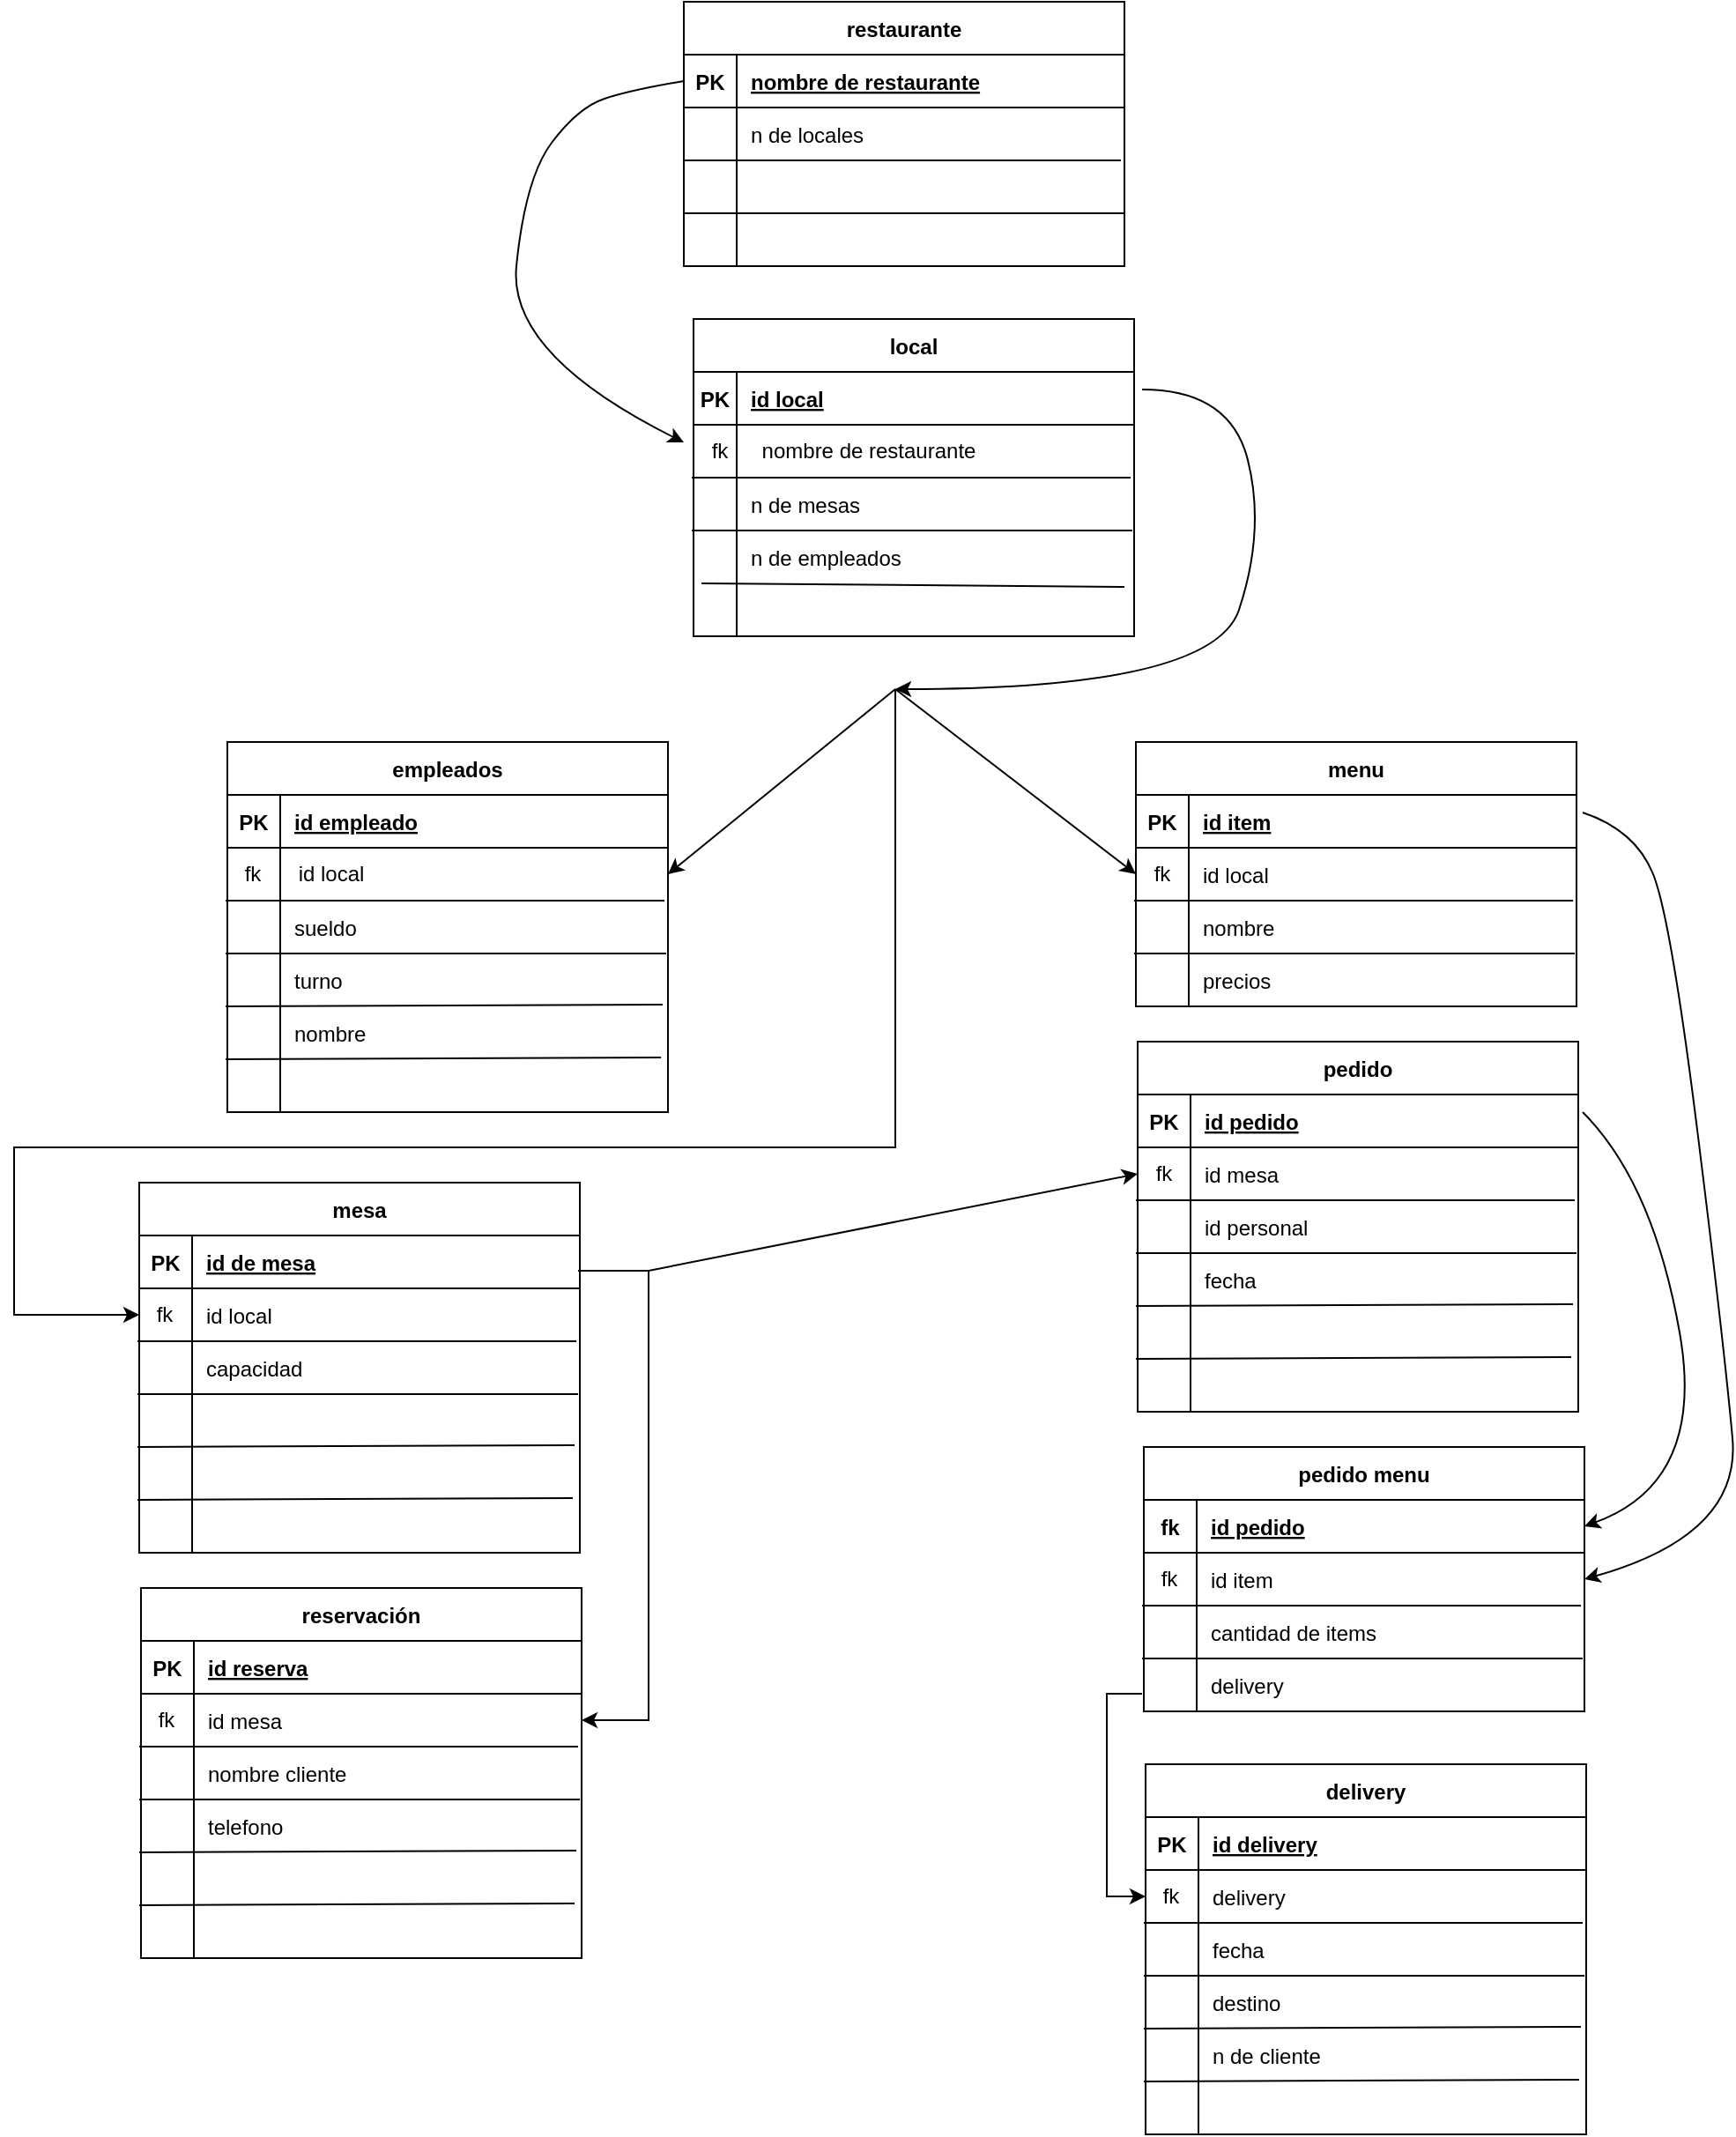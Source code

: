 <mxfile version="21.5.1" type="github">
  <diagram id="R2lEEEUBdFMjLlhIrx00" name="Page-1">
    <mxGraphModel dx="1970" dy="484" grid="1" gridSize="10" guides="1" tooltips="1" connect="1" arrows="1" fold="1" page="1" pageScale="1" pageWidth="850" pageHeight="1100" math="0" shadow="0" extFonts="Permanent Marker^https://fonts.googleapis.com/css?family=Permanent+Marker">
      <root>
        <mxCell id="0" />
        <mxCell id="1" parent="0" />
        <mxCell id="C-vyLk0tnHw3VtMMgP7b-23" value="restaurante" style="shape=table;startSize=30;container=1;collapsible=1;childLayout=tableLayout;fixedRows=1;rowLines=0;fontStyle=1;align=center;resizeLast=1;" parent="1" vertex="1">
          <mxGeometry x="320" y="90" width="250" height="150" as="geometry" />
        </mxCell>
        <mxCell id="C-vyLk0tnHw3VtMMgP7b-24" value="" style="shape=partialRectangle;collapsible=0;dropTarget=0;pointerEvents=0;fillColor=none;points=[[0,0.5],[1,0.5]];portConstraint=eastwest;top=0;left=0;right=0;bottom=1;" parent="C-vyLk0tnHw3VtMMgP7b-23" vertex="1">
          <mxGeometry y="30" width="250" height="30" as="geometry" />
        </mxCell>
        <mxCell id="C-vyLk0tnHw3VtMMgP7b-25" value="PK" style="shape=partialRectangle;overflow=hidden;connectable=0;fillColor=none;top=0;left=0;bottom=0;right=0;fontStyle=1;" parent="C-vyLk0tnHw3VtMMgP7b-24" vertex="1">
          <mxGeometry width="30" height="30" as="geometry">
            <mxRectangle width="30" height="30" as="alternateBounds" />
          </mxGeometry>
        </mxCell>
        <mxCell id="C-vyLk0tnHw3VtMMgP7b-26" value="nombre de restaurante" style="shape=partialRectangle;overflow=hidden;connectable=0;fillColor=none;top=0;left=0;bottom=0;right=0;align=left;spacingLeft=6;fontStyle=5;" parent="C-vyLk0tnHw3VtMMgP7b-24" vertex="1">
          <mxGeometry x="30" width="220" height="30" as="geometry">
            <mxRectangle width="220" height="30" as="alternateBounds" />
          </mxGeometry>
        </mxCell>
        <mxCell id="C-vyLk0tnHw3VtMMgP7b-27" value="" style="shape=partialRectangle;collapsible=0;dropTarget=0;pointerEvents=0;fillColor=none;points=[[0,0.5],[1,0.5]];portConstraint=eastwest;top=0;left=0;right=0;bottom=0;" parent="C-vyLk0tnHw3VtMMgP7b-23" vertex="1">
          <mxGeometry y="60" width="250" height="30" as="geometry" />
        </mxCell>
        <mxCell id="C-vyLk0tnHw3VtMMgP7b-28" value="" style="shape=partialRectangle;overflow=hidden;connectable=0;fillColor=none;top=0;left=0;bottom=0;right=0;" parent="C-vyLk0tnHw3VtMMgP7b-27" vertex="1">
          <mxGeometry width="30" height="30" as="geometry">
            <mxRectangle width="30" height="30" as="alternateBounds" />
          </mxGeometry>
        </mxCell>
        <mxCell id="C-vyLk0tnHw3VtMMgP7b-29" value="n de locales" style="shape=partialRectangle;overflow=hidden;connectable=0;fillColor=none;top=0;left=0;bottom=0;right=0;align=left;spacingLeft=6;" parent="C-vyLk0tnHw3VtMMgP7b-27" vertex="1">
          <mxGeometry x="30" width="220" height="30" as="geometry">
            <mxRectangle width="220" height="30" as="alternateBounds" />
          </mxGeometry>
        </mxCell>
        <mxCell id="2qOxODOBPzTFWC9N3JjX-7" value="" style="shape=partialRectangle;collapsible=0;dropTarget=0;pointerEvents=0;fillColor=none;points=[[0,0.5],[1,0.5]];portConstraint=eastwest;top=0;left=0;right=0;bottom=0;" vertex="1" parent="C-vyLk0tnHw3VtMMgP7b-23">
          <mxGeometry y="90" width="250" height="30" as="geometry" />
        </mxCell>
        <mxCell id="2qOxODOBPzTFWC9N3JjX-8" value="" style="shape=partialRectangle;overflow=hidden;connectable=0;fillColor=none;top=0;left=0;bottom=0;right=0;" vertex="1" parent="2qOxODOBPzTFWC9N3JjX-7">
          <mxGeometry width="30" height="30" as="geometry">
            <mxRectangle width="30" height="30" as="alternateBounds" />
          </mxGeometry>
        </mxCell>
        <mxCell id="2qOxODOBPzTFWC9N3JjX-9" value="" style="shape=partialRectangle;overflow=hidden;connectable=0;fillColor=none;top=0;left=0;bottom=0;right=0;align=left;spacingLeft=6;" vertex="1" parent="2qOxODOBPzTFWC9N3JjX-7">
          <mxGeometry x="30" width="220" height="30" as="geometry">
            <mxRectangle width="220" height="30" as="alternateBounds" />
          </mxGeometry>
        </mxCell>
        <mxCell id="2qOxODOBPzTFWC9N3JjX-10" value="" style="shape=partialRectangle;collapsible=0;dropTarget=0;pointerEvents=0;fillColor=none;points=[[0,0.5],[1,0.5]];portConstraint=eastwest;top=0;left=0;right=0;bottom=0;" vertex="1" parent="C-vyLk0tnHw3VtMMgP7b-23">
          <mxGeometry y="120" width="250" height="30" as="geometry" />
        </mxCell>
        <mxCell id="2qOxODOBPzTFWC9N3JjX-11" value="" style="shape=partialRectangle;overflow=hidden;connectable=0;fillColor=none;top=0;left=0;bottom=0;right=0;" vertex="1" parent="2qOxODOBPzTFWC9N3JjX-10">
          <mxGeometry width="30" height="30" as="geometry">
            <mxRectangle width="30" height="30" as="alternateBounds" />
          </mxGeometry>
        </mxCell>
        <mxCell id="2qOxODOBPzTFWC9N3JjX-12" value="" style="shape=partialRectangle;overflow=hidden;connectable=0;fillColor=none;top=0;left=0;bottom=0;right=0;align=left;spacingLeft=6;" vertex="1" parent="2qOxODOBPzTFWC9N3JjX-10">
          <mxGeometry x="30" width="220" height="30" as="geometry">
            <mxRectangle width="220" height="30" as="alternateBounds" />
          </mxGeometry>
        </mxCell>
        <mxCell id="2qOxODOBPzTFWC9N3JjX-4" value="" style="endArrow=none;html=1;rounded=0;entryX=0.992;entryY=1;entryDx=0;entryDy=0;entryPerimeter=0;" edge="1" parent="1" target="C-vyLk0tnHw3VtMMgP7b-27">
          <mxGeometry width="50" height="50" relative="1" as="geometry">
            <mxPoint x="320" y="180" as="sourcePoint" />
            <mxPoint x="370" y="130" as="targetPoint" />
          </mxGeometry>
        </mxCell>
        <mxCell id="2qOxODOBPzTFWC9N3JjX-6" value="" style="endArrow=none;html=1;rounded=0;" edge="1" parent="1">
          <mxGeometry width="50" height="50" relative="1" as="geometry">
            <mxPoint x="320" y="210" as="sourcePoint" />
            <mxPoint x="570" y="210" as="targetPoint" />
          </mxGeometry>
        </mxCell>
        <mxCell id="2qOxODOBPzTFWC9N3JjX-30" value="local" style="shape=table;startSize=30;container=1;collapsible=1;childLayout=tableLayout;fixedRows=1;rowLines=0;fontStyle=1;align=center;resizeLast=1;" vertex="1" parent="1">
          <mxGeometry x="325.5" y="270" width="250" height="180" as="geometry" />
        </mxCell>
        <mxCell id="2qOxODOBPzTFWC9N3JjX-31" value="" style="shape=partialRectangle;collapsible=0;dropTarget=0;pointerEvents=0;fillColor=none;points=[[0,0.5],[1,0.5]];portConstraint=eastwest;top=0;left=0;right=0;bottom=1;" vertex="1" parent="2qOxODOBPzTFWC9N3JjX-30">
          <mxGeometry y="30" width="250" height="30" as="geometry" />
        </mxCell>
        <mxCell id="2qOxODOBPzTFWC9N3JjX-32" value="PK" style="shape=partialRectangle;overflow=hidden;connectable=0;fillColor=none;top=0;left=0;bottom=0;right=0;fontStyle=1;" vertex="1" parent="2qOxODOBPzTFWC9N3JjX-31">
          <mxGeometry width="24.5" height="30" as="geometry">
            <mxRectangle width="24.5" height="30" as="alternateBounds" />
          </mxGeometry>
        </mxCell>
        <mxCell id="2qOxODOBPzTFWC9N3JjX-33" value="id local" style="shape=partialRectangle;overflow=hidden;connectable=0;fillColor=none;top=0;left=0;bottom=0;right=0;align=left;spacingLeft=6;fontStyle=5;" vertex="1" parent="2qOxODOBPzTFWC9N3JjX-31">
          <mxGeometry x="24.5" width="225.5" height="30" as="geometry">
            <mxRectangle width="225.5" height="30" as="alternateBounds" />
          </mxGeometry>
        </mxCell>
        <mxCell id="2qOxODOBPzTFWC9N3JjX-34" value="" style="shape=partialRectangle;collapsible=0;dropTarget=0;pointerEvents=0;fillColor=none;points=[[0,0.5],[1,0.5]];portConstraint=eastwest;top=0;left=0;right=0;bottom=0;" vertex="1" parent="2qOxODOBPzTFWC9N3JjX-30">
          <mxGeometry y="60" width="250" height="30" as="geometry" />
        </mxCell>
        <mxCell id="2qOxODOBPzTFWC9N3JjX-35" value="" style="shape=partialRectangle;overflow=hidden;connectable=0;fillColor=none;top=0;left=0;bottom=0;right=0;" vertex="1" parent="2qOxODOBPzTFWC9N3JjX-34">
          <mxGeometry width="24.5" height="30" as="geometry">
            <mxRectangle width="24.5" height="30" as="alternateBounds" />
          </mxGeometry>
        </mxCell>
        <mxCell id="2qOxODOBPzTFWC9N3JjX-36" value="" style="shape=partialRectangle;overflow=hidden;connectable=0;fillColor=none;top=0;left=0;bottom=0;right=0;align=left;spacingLeft=6;" vertex="1" parent="2qOxODOBPzTFWC9N3JjX-34">
          <mxGeometry x="24.5" width="225.5" height="30" as="geometry">
            <mxRectangle width="225.5" height="30" as="alternateBounds" />
          </mxGeometry>
        </mxCell>
        <mxCell id="2qOxODOBPzTFWC9N3JjX-37" value="" style="shape=partialRectangle;collapsible=0;dropTarget=0;pointerEvents=0;fillColor=none;points=[[0,0.5],[1,0.5]];portConstraint=eastwest;top=0;left=0;right=0;bottom=0;" vertex="1" parent="2qOxODOBPzTFWC9N3JjX-30">
          <mxGeometry y="90" width="250" height="30" as="geometry" />
        </mxCell>
        <mxCell id="2qOxODOBPzTFWC9N3JjX-38" value="" style="shape=partialRectangle;overflow=hidden;connectable=0;fillColor=none;top=0;left=0;bottom=0;right=0;" vertex="1" parent="2qOxODOBPzTFWC9N3JjX-37">
          <mxGeometry width="24.5" height="30" as="geometry">
            <mxRectangle width="24.5" height="30" as="alternateBounds" />
          </mxGeometry>
        </mxCell>
        <mxCell id="2qOxODOBPzTFWC9N3JjX-39" value="n de mesas" style="shape=partialRectangle;overflow=hidden;connectable=0;fillColor=none;top=0;left=0;bottom=0;right=0;align=left;spacingLeft=6;" vertex="1" parent="2qOxODOBPzTFWC9N3JjX-37">
          <mxGeometry x="24.5" width="225.5" height="30" as="geometry">
            <mxRectangle width="225.5" height="30" as="alternateBounds" />
          </mxGeometry>
        </mxCell>
        <mxCell id="2qOxODOBPzTFWC9N3JjX-40" value="" style="shape=partialRectangle;collapsible=0;dropTarget=0;pointerEvents=0;fillColor=none;points=[[0,0.5],[1,0.5]];portConstraint=eastwest;top=0;left=0;right=0;bottom=0;" vertex="1" parent="2qOxODOBPzTFWC9N3JjX-30">
          <mxGeometry y="120" width="250" height="30" as="geometry" />
        </mxCell>
        <mxCell id="2qOxODOBPzTFWC9N3JjX-41" value="" style="shape=partialRectangle;overflow=hidden;connectable=0;fillColor=none;top=0;left=0;bottom=0;right=0;" vertex="1" parent="2qOxODOBPzTFWC9N3JjX-40">
          <mxGeometry width="24.5" height="30" as="geometry">
            <mxRectangle width="24.5" height="30" as="alternateBounds" />
          </mxGeometry>
        </mxCell>
        <mxCell id="2qOxODOBPzTFWC9N3JjX-42" value="n de empleados" style="shape=partialRectangle;overflow=hidden;connectable=0;fillColor=none;top=0;left=0;bottom=0;right=0;align=left;spacingLeft=6;" vertex="1" parent="2qOxODOBPzTFWC9N3JjX-40">
          <mxGeometry x="24.5" width="225.5" height="30" as="geometry">
            <mxRectangle width="225.5" height="30" as="alternateBounds" />
          </mxGeometry>
        </mxCell>
        <mxCell id="2qOxODOBPzTFWC9N3JjX-43" value="" style="endArrow=none;html=1;rounded=0;entryX=0.992;entryY=1;entryDx=0;entryDy=0;entryPerimeter=0;" edge="1" target="2qOxODOBPzTFWC9N3JjX-34" parent="1">
          <mxGeometry width="50" height="50" relative="1" as="geometry">
            <mxPoint x="324.5" y="360" as="sourcePoint" />
            <mxPoint x="374.5" y="310" as="targetPoint" />
          </mxGeometry>
        </mxCell>
        <mxCell id="2qOxODOBPzTFWC9N3JjX-44" value="" style="endArrow=none;html=1;rounded=0;" edge="1" parent="1">
          <mxGeometry width="50" height="50" relative="1" as="geometry">
            <mxPoint x="324.5" y="390" as="sourcePoint" />
            <mxPoint x="574.5" y="390" as="targetPoint" />
          </mxGeometry>
        </mxCell>
        <mxCell id="2qOxODOBPzTFWC9N3JjX-51" value="fk" style="text;html=1;strokeColor=none;fillColor=none;align=center;verticalAlign=middle;whiteSpace=wrap;rounded=0;" vertex="1" parent="1">
          <mxGeometry x="325.5" y="330" width="29" height="30" as="geometry" />
        </mxCell>
        <mxCell id="2qOxODOBPzTFWC9N3JjX-52" value="nombre de restaurante" style="text;html=1;strokeColor=none;fillColor=none;align=center;verticalAlign=middle;whiteSpace=wrap;rounded=0;" vertex="1" parent="1">
          <mxGeometry x="314.5" y="330" width="220" height="30" as="geometry" />
        </mxCell>
        <mxCell id="2qOxODOBPzTFWC9N3JjX-54" value="" style="curved=1;endArrow=classic;html=1;rounded=0;exitX=0;exitY=0.5;exitDx=0;exitDy=0;" edge="1" parent="1" source="C-vyLk0tnHw3VtMMgP7b-24">
          <mxGeometry width="50" height="50" relative="1" as="geometry">
            <mxPoint x="240" y="140" as="sourcePoint" />
            <mxPoint x="320" y="340" as="targetPoint" />
            <Array as="points">
              <mxPoint x="290" y="140" />
              <mxPoint x="260" y="150" />
              <mxPoint x="230" y="190" />
              <mxPoint x="220" y="290" />
            </Array>
          </mxGeometry>
        </mxCell>
        <mxCell id="2qOxODOBPzTFWC9N3JjX-55" value="empleados" style="shape=table;startSize=30;container=1;collapsible=1;childLayout=tableLayout;fixedRows=1;rowLines=0;fontStyle=1;align=center;resizeLast=1;" vertex="1" parent="1">
          <mxGeometry x="61" y="510" width="250" height="210" as="geometry" />
        </mxCell>
        <mxCell id="2qOxODOBPzTFWC9N3JjX-56" value="" style="shape=partialRectangle;collapsible=0;dropTarget=0;pointerEvents=0;fillColor=none;points=[[0,0.5],[1,0.5]];portConstraint=eastwest;top=0;left=0;right=0;bottom=1;" vertex="1" parent="2qOxODOBPzTFWC9N3JjX-55">
          <mxGeometry y="30" width="250" height="30" as="geometry" />
        </mxCell>
        <mxCell id="2qOxODOBPzTFWC9N3JjX-57" value="PK" style="shape=partialRectangle;overflow=hidden;connectable=0;fillColor=none;top=0;left=0;bottom=0;right=0;fontStyle=1;" vertex="1" parent="2qOxODOBPzTFWC9N3JjX-56">
          <mxGeometry width="30" height="30" as="geometry">
            <mxRectangle width="30" height="30" as="alternateBounds" />
          </mxGeometry>
        </mxCell>
        <mxCell id="2qOxODOBPzTFWC9N3JjX-58" value="id empleado" style="shape=partialRectangle;overflow=hidden;connectable=0;fillColor=none;top=0;left=0;bottom=0;right=0;align=left;spacingLeft=6;fontStyle=5;" vertex="1" parent="2qOxODOBPzTFWC9N3JjX-56">
          <mxGeometry x="30" width="220" height="30" as="geometry">
            <mxRectangle width="220" height="30" as="alternateBounds" />
          </mxGeometry>
        </mxCell>
        <mxCell id="2qOxODOBPzTFWC9N3JjX-59" value="" style="shape=partialRectangle;collapsible=0;dropTarget=0;pointerEvents=0;fillColor=none;points=[[0,0.5],[1,0.5]];portConstraint=eastwest;top=0;left=0;right=0;bottom=0;" vertex="1" parent="2qOxODOBPzTFWC9N3JjX-55">
          <mxGeometry y="60" width="250" height="30" as="geometry" />
        </mxCell>
        <mxCell id="2qOxODOBPzTFWC9N3JjX-60" value="" style="shape=partialRectangle;overflow=hidden;connectable=0;fillColor=none;top=0;left=0;bottom=0;right=0;" vertex="1" parent="2qOxODOBPzTFWC9N3JjX-59">
          <mxGeometry width="30" height="30" as="geometry">
            <mxRectangle width="30" height="30" as="alternateBounds" />
          </mxGeometry>
        </mxCell>
        <mxCell id="2qOxODOBPzTFWC9N3JjX-61" value="" style="shape=partialRectangle;overflow=hidden;connectable=0;fillColor=none;top=0;left=0;bottom=0;right=0;align=left;spacingLeft=6;" vertex="1" parent="2qOxODOBPzTFWC9N3JjX-59">
          <mxGeometry x="30" width="220" height="30" as="geometry">
            <mxRectangle width="220" height="30" as="alternateBounds" />
          </mxGeometry>
        </mxCell>
        <mxCell id="2qOxODOBPzTFWC9N3JjX-62" value="" style="shape=partialRectangle;collapsible=0;dropTarget=0;pointerEvents=0;fillColor=none;points=[[0,0.5],[1,0.5]];portConstraint=eastwest;top=0;left=0;right=0;bottom=0;" vertex="1" parent="2qOxODOBPzTFWC9N3JjX-55">
          <mxGeometry y="90" width="250" height="30" as="geometry" />
        </mxCell>
        <mxCell id="2qOxODOBPzTFWC9N3JjX-63" value="" style="shape=partialRectangle;overflow=hidden;connectable=0;fillColor=none;top=0;left=0;bottom=0;right=0;" vertex="1" parent="2qOxODOBPzTFWC9N3JjX-62">
          <mxGeometry width="30" height="30" as="geometry">
            <mxRectangle width="30" height="30" as="alternateBounds" />
          </mxGeometry>
        </mxCell>
        <mxCell id="2qOxODOBPzTFWC9N3JjX-64" value="sueldo" style="shape=partialRectangle;overflow=hidden;connectable=0;fillColor=none;top=0;left=0;bottom=0;right=0;align=left;spacingLeft=6;" vertex="1" parent="2qOxODOBPzTFWC9N3JjX-62">
          <mxGeometry x="30" width="220" height="30" as="geometry">
            <mxRectangle width="220" height="30" as="alternateBounds" />
          </mxGeometry>
        </mxCell>
        <mxCell id="2qOxODOBPzTFWC9N3JjX-65" value="" style="shape=partialRectangle;collapsible=0;dropTarget=0;pointerEvents=0;fillColor=none;points=[[0,0.5],[1,0.5]];portConstraint=eastwest;top=0;left=0;right=0;bottom=0;" vertex="1" parent="2qOxODOBPzTFWC9N3JjX-55">
          <mxGeometry y="120" width="250" height="30" as="geometry" />
        </mxCell>
        <mxCell id="2qOxODOBPzTFWC9N3JjX-66" value="" style="shape=partialRectangle;overflow=hidden;connectable=0;fillColor=none;top=0;left=0;bottom=0;right=0;" vertex="1" parent="2qOxODOBPzTFWC9N3JjX-65">
          <mxGeometry width="30" height="30" as="geometry">
            <mxRectangle width="30" height="30" as="alternateBounds" />
          </mxGeometry>
        </mxCell>
        <mxCell id="2qOxODOBPzTFWC9N3JjX-67" value="turno" style="shape=partialRectangle;overflow=hidden;connectable=0;fillColor=none;top=0;left=0;bottom=0;right=0;align=left;spacingLeft=6;" vertex="1" parent="2qOxODOBPzTFWC9N3JjX-65">
          <mxGeometry x="30" width="220" height="30" as="geometry">
            <mxRectangle width="220" height="30" as="alternateBounds" />
          </mxGeometry>
        </mxCell>
        <mxCell id="2qOxODOBPzTFWC9N3JjX-101" value="" style="endArrow=none;html=1;rounded=0;entryX=0.988;entryY=0.967;entryDx=0;entryDy=0;entryPerimeter=0;" edge="1" parent="2qOxODOBPzTFWC9N3JjX-55" target="2qOxODOBPzTFWC9N3JjX-65">
          <mxGeometry width="50" height="50" relative="1" as="geometry">
            <mxPoint x="-1" y="150" as="sourcePoint" />
            <mxPoint x="79" y="100" as="targetPoint" />
          </mxGeometry>
        </mxCell>
        <mxCell id="2qOxODOBPzTFWC9N3JjX-103" value="" style="shape=partialRectangle;collapsible=0;dropTarget=0;pointerEvents=0;fillColor=none;points=[[0,0.5],[1,0.5]];portConstraint=eastwest;top=0;left=0;right=0;bottom=0;" vertex="1" parent="2qOxODOBPzTFWC9N3JjX-55">
          <mxGeometry y="150" width="250" height="30" as="geometry" />
        </mxCell>
        <mxCell id="2qOxODOBPzTFWC9N3JjX-104" value="" style="shape=partialRectangle;overflow=hidden;connectable=0;fillColor=none;top=0;left=0;bottom=0;right=0;" vertex="1" parent="2qOxODOBPzTFWC9N3JjX-103">
          <mxGeometry width="30" height="30" as="geometry">
            <mxRectangle width="30" height="30" as="alternateBounds" />
          </mxGeometry>
        </mxCell>
        <mxCell id="2qOxODOBPzTFWC9N3JjX-105" value="nombre" style="shape=partialRectangle;overflow=hidden;connectable=0;fillColor=none;top=0;left=0;bottom=0;right=0;align=left;spacingLeft=6;" vertex="1" parent="2qOxODOBPzTFWC9N3JjX-103">
          <mxGeometry x="30" width="220" height="30" as="geometry">
            <mxRectangle width="220" height="30" as="alternateBounds" />
          </mxGeometry>
        </mxCell>
        <mxCell id="2qOxODOBPzTFWC9N3JjX-106" value="" style="shape=partialRectangle;collapsible=0;dropTarget=0;pointerEvents=0;fillColor=none;points=[[0,0.5],[1,0.5]];portConstraint=eastwest;top=0;left=0;right=0;bottom=0;" vertex="1" parent="2qOxODOBPzTFWC9N3JjX-55">
          <mxGeometry y="180" width="250" height="30" as="geometry" />
        </mxCell>
        <mxCell id="2qOxODOBPzTFWC9N3JjX-107" value="" style="shape=partialRectangle;overflow=hidden;connectable=0;fillColor=none;top=0;left=0;bottom=0;right=0;" vertex="1" parent="2qOxODOBPzTFWC9N3JjX-106">
          <mxGeometry width="30" height="30" as="geometry">
            <mxRectangle width="30" height="30" as="alternateBounds" />
          </mxGeometry>
        </mxCell>
        <mxCell id="2qOxODOBPzTFWC9N3JjX-108" value="" style="shape=partialRectangle;overflow=hidden;connectable=0;fillColor=none;top=0;left=0;bottom=0;right=0;align=left;spacingLeft=6;" vertex="1" parent="2qOxODOBPzTFWC9N3JjX-106">
          <mxGeometry x="30" width="220" height="30" as="geometry">
            <mxRectangle width="220" height="30" as="alternateBounds" />
          </mxGeometry>
        </mxCell>
        <mxCell id="2qOxODOBPzTFWC9N3JjX-68" value="" style="endArrow=none;html=1;rounded=0;entryX=0.992;entryY=1;entryDx=0;entryDy=0;entryPerimeter=0;" edge="1" target="2qOxODOBPzTFWC9N3JjX-59" parent="1">
          <mxGeometry width="50" height="50" relative="1" as="geometry">
            <mxPoint x="60" y="600" as="sourcePoint" />
            <mxPoint x="110" y="550" as="targetPoint" />
          </mxGeometry>
        </mxCell>
        <mxCell id="2qOxODOBPzTFWC9N3JjX-69" value="" style="endArrow=none;html=1;rounded=0;" edge="1" parent="1">
          <mxGeometry width="50" height="50" relative="1" as="geometry">
            <mxPoint x="60" y="630" as="sourcePoint" />
            <mxPoint x="310" y="630" as="targetPoint" />
          </mxGeometry>
        </mxCell>
        <mxCell id="2qOxODOBPzTFWC9N3JjX-70" value="fk" style="text;html=1;strokeColor=none;fillColor=none;align=center;verticalAlign=middle;whiteSpace=wrap;rounded=0;" vertex="1" parent="1">
          <mxGeometry x="61" y="570" width="29" height="30" as="geometry" />
        </mxCell>
        <mxCell id="2qOxODOBPzTFWC9N3JjX-71" value="id local" style="text;html=1;strokeColor=none;fillColor=none;align=center;verticalAlign=middle;whiteSpace=wrap;rounded=0;" vertex="1" parent="1">
          <mxGeometry x="10" y="570" width="220" height="30" as="geometry" />
        </mxCell>
        <mxCell id="2qOxODOBPzTFWC9N3JjX-72" value="menu" style="shape=table;startSize=30;container=1;collapsible=1;childLayout=tableLayout;fixedRows=1;rowLines=0;fontStyle=1;align=center;resizeLast=1;" vertex="1" parent="1">
          <mxGeometry x="576.5" y="510" width="250" height="150" as="geometry" />
        </mxCell>
        <mxCell id="2qOxODOBPzTFWC9N3JjX-73" value="" style="shape=partialRectangle;collapsible=0;dropTarget=0;pointerEvents=0;fillColor=none;points=[[0,0.5],[1,0.5]];portConstraint=eastwest;top=0;left=0;right=0;bottom=1;" vertex="1" parent="2qOxODOBPzTFWC9N3JjX-72">
          <mxGeometry y="30" width="250" height="30" as="geometry" />
        </mxCell>
        <mxCell id="2qOxODOBPzTFWC9N3JjX-74" value="PK" style="shape=partialRectangle;overflow=hidden;connectable=0;fillColor=none;top=0;left=0;bottom=0;right=0;fontStyle=1;" vertex="1" parent="2qOxODOBPzTFWC9N3JjX-73">
          <mxGeometry width="30" height="30" as="geometry">
            <mxRectangle width="30" height="30" as="alternateBounds" />
          </mxGeometry>
        </mxCell>
        <mxCell id="2qOxODOBPzTFWC9N3JjX-75" value="id item" style="shape=partialRectangle;overflow=hidden;connectable=0;fillColor=none;top=0;left=0;bottom=0;right=0;align=left;spacingLeft=6;fontStyle=5;" vertex="1" parent="2qOxODOBPzTFWC9N3JjX-73">
          <mxGeometry x="30" width="220" height="30" as="geometry">
            <mxRectangle width="220" height="30" as="alternateBounds" />
          </mxGeometry>
        </mxCell>
        <mxCell id="2qOxODOBPzTFWC9N3JjX-76" value="" style="shape=partialRectangle;collapsible=0;dropTarget=0;pointerEvents=0;fillColor=none;points=[[0,0.5],[1,0.5]];portConstraint=eastwest;top=0;left=0;right=0;bottom=0;" vertex="1" parent="2qOxODOBPzTFWC9N3JjX-72">
          <mxGeometry y="60" width="250" height="30" as="geometry" />
        </mxCell>
        <mxCell id="2qOxODOBPzTFWC9N3JjX-77" value="" style="shape=partialRectangle;overflow=hidden;connectable=0;fillColor=none;top=0;left=0;bottom=0;right=0;" vertex="1" parent="2qOxODOBPzTFWC9N3JjX-76">
          <mxGeometry width="30" height="30" as="geometry">
            <mxRectangle width="30" height="30" as="alternateBounds" />
          </mxGeometry>
        </mxCell>
        <mxCell id="2qOxODOBPzTFWC9N3JjX-78" value="id local" style="shape=partialRectangle;overflow=hidden;connectable=0;fillColor=none;top=0;left=0;bottom=0;right=0;align=left;spacingLeft=6;" vertex="1" parent="2qOxODOBPzTFWC9N3JjX-76">
          <mxGeometry x="30" width="220" height="30" as="geometry">
            <mxRectangle width="220" height="30" as="alternateBounds" />
          </mxGeometry>
        </mxCell>
        <mxCell id="2qOxODOBPzTFWC9N3JjX-79" value="" style="shape=partialRectangle;collapsible=0;dropTarget=0;pointerEvents=0;fillColor=none;points=[[0,0.5],[1,0.5]];portConstraint=eastwest;top=0;left=0;right=0;bottom=0;" vertex="1" parent="2qOxODOBPzTFWC9N3JjX-72">
          <mxGeometry y="90" width="250" height="30" as="geometry" />
        </mxCell>
        <mxCell id="2qOxODOBPzTFWC9N3JjX-80" value="" style="shape=partialRectangle;overflow=hidden;connectable=0;fillColor=none;top=0;left=0;bottom=0;right=0;" vertex="1" parent="2qOxODOBPzTFWC9N3JjX-79">
          <mxGeometry width="30" height="30" as="geometry">
            <mxRectangle width="30" height="30" as="alternateBounds" />
          </mxGeometry>
        </mxCell>
        <mxCell id="2qOxODOBPzTFWC9N3JjX-81" value="nombre " style="shape=partialRectangle;overflow=hidden;connectable=0;fillColor=none;top=0;left=0;bottom=0;right=0;align=left;spacingLeft=6;" vertex="1" parent="2qOxODOBPzTFWC9N3JjX-79">
          <mxGeometry x="30" width="220" height="30" as="geometry">
            <mxRectangle width="220" height="30" as="alternateBounds" />
          </mxGeometry>
        </mxCell>
        <mxCell id="2qOxODOBPzTFWC9N3JjX-82" value="" style="shape=partialRectangle;collapsible=0;dropTarget=0;pointerEvents=0;fillColor=none;points=[[0,0.5],[1,0.5]];portConstraint=eastwest;top=0;left=0;right=0;bottom=0;" vertex="1" parent="2qOxODOBPzTFWC9N3JjX-72">
          <mxGeometry y="120" width="250" height="30" as="geometry" />
        </mxCell>
        <mxCell id="2qOxODOBPzTFWC9N3JjX-83" value="" style="shape=partialRectangle;overflow=hidden;connectable=0;fillColor=none;top=0;left=0;bottom=0;right=0;" vertex="1" parent="2qOxODOBPzTFWC9N3JjX-82">
          <mxGeometry width="30" height="30" as="geometry">
            <mxRectangle width="30" height="30" as="alternateBounds" />
          </mxGeometry>
        </mxCell>
        <mxCell id="2qOxODOBPzTFWC9N3JjX-84" value="precios" style="shape=partialRectangle;overflow=hidden;connectable=0;fillColor=none;top=0;left=0;bottom=0;right=0;align=left;spacingLeft=6;" vertex="1" parent="2qOxODOBPzTFWC9N3JjX-82">
          <mxGeometry x="30" width="220" height="30" as="geometry">
            <mxRectangle width="220" height="30" as="alternateBounds" />
          </mxGeometry>
        </mxCell>
        <mxCell id="2qOxODOBPzTFWC9N3JjX-85" value="" style="endArrow=none;html=1;rounded=0;entryX=0.992;entryY=1;entryDx=0;entryDy=0;entryPerimeter=0;" edge="1" target="2qOxODOBPzTFWC9N3JjX-76" parent="1">
          <mxGeometry width="50" height="50" relative="1" as="geometry">
            <mxPoint x="575.5" y="600" as="sourcePoint" />
            <mxPoint x="625.5" y="550" as="targetPoint" />
          </mxGeometry>
        </mxCell>
        <mxCell id="2qOxODOBPzTFWC9N3JjX-86" value="" style="endArrow=none;html=1;rounded=0;" edge="1" parent="1">
          <mxGeometry width="50" height="50" relative="1" as="geometry">
            <mxPoint x="575.5" y="630" as="sourcePoint" />
            <mxPoint x="825.5" y="630" as="targetPoint" />
          </mxGeometry>
        </mxCell>
        <mxCell id="2qOxODOBPzTFWC9N3JjX-87" value="fk" style="text;html=1;strokeColor=none;fillColor=none;align=center;verticalAlign=middle;whiteSpace=wrap;rounded=0;" vertex="1" parent="1">
          <mxGeometry x="576.5" y="570" width="29" height="30" as="geometry" />
        </mxCell>
        <mxCell id="2qOxODOBPzTFWC9N3JjX-91" value="" style="endArrow=none;html=1;rounded=0;" edge="1" parent="1">
          <mxGeometry width="50" height="50" relative="1" as="geometry">
            <mxPoint x="350" y="450" as="sourcePoint" />
            <mxPoint x="350" y="420" as="targetPoint" />
          </mxGeometry>
        </mxCell>
        <mxCell id="2qOxODOBPzTFWC9N3JjX-93" value="" style="endArrow=none;html=1;rounded=0;" edge="1" parent="1">
          <mxGeometry width="50" height="50" relative="1" as="geometry">
            <mxPoint x="570" y="422" as="sourcePoint" />
            <mxPoint x="330" y="420" as="targetPoint" />
          </mxGeometry>
        </mxCell>
        <mxCell id="2qOxODOBPzTFWC9N3JjX-96" value="" style="curved=1;endArrow=classic;html=1;rounded=0;" edge="1" parent="1">
          <mxGeometry width="50" height="50" relative="1" as="geometry">
            <mxPoint x="580" y="310" as="sourcePoint" />
            <mxPoint x="440" y="480" as="targetPoint" />
            <Array as="points">
              <mxPoint x="630" y="310" />
              <mxPoint x="650" y="390" />
              <mxPoint x="620" y="480" />
            </Array>
          </mxGeometry>
        </mxCell>
        <mxCell id="2qOxODOBPzTFWC9N3JjX-98" value="" style="endArrow=classic;html=1;rounded=0;entryX=1;entryY=0.5;entryDx=0;entryDy=0;" edge="1" parent="1" target="2qOxODOBPzTFWC9N3JjX-59">
          <mxGeometry width="50" height="50" relative="1" as="geometry">
            <mxPoint x="440" y="480" as="sourcePoint" />
            <mxPoint x="490" y="430" as="targetPoint" />
          </mxGeometry>
        </mxCell>
        <mxCell id="2qOxODOBPzTFWC9N3JjX-99" value="" style="endArrow=classic;html=1;rounded=0;entryX=0;entryY=0.5;entryDx=0;entryDy=0;" edge="1" parent="1" target="2qOxODOBPzTFWC9N3JjX-87">
          <mxGeometry width="50" height="50" relative="1" as="geometry">
            <mxPoint x="440" y="480" as="sourcePoint" />
            <mxPoint x="490" y="430" as="targetPoint" />
          </mxGeometry>
        </mxCell>
        <mxCell id="2qOxODOBPzTFWC9N3JjX-110" value="" style="endArrow=none;html=1;rounded=0;entryX=0.984;entryY=-0.033;entryDx=0;entryDy=0;entryPerimeter=0;" edge="1" parent="1" target="2qOxODOBPzTFWC9N3JjX-106">
          <mxGeometry width="50" height="50" relative="1" as="geometry">
            <mxPoint x="60" y="690" as="sourcePoint" />
            <mxPoint x="110" y="640" as="targetPoint" />
          </mxGeometry>
        </mxCell>
        <mxCell id="2qOxODOBPzTFWC9N3JjX-111" value="pedido" style="shape=table;startSize=30;container=1;collapsible=1;childLayout=tableLayout;fixedRows=1;rowLines=0;fontStyle=1;align=center;resizeLast=1;" vertex="1" parent="1">
          <mxGeometry x="577.5" y="680" width="250" height="210" as="geometry" />
        </mxCell>
        <mxCell id="2qOxODOBPzTFWC9N3JjX-112" value="" style="shape=partialRectangle;collapsible=0;dropTarget=0;pointerEvents=0;fillColor=none;points=[[0,0.5],[1,0.5]];portConstraint=eastwest;top=0;left=0;right=0;bottom=1;" vertex="1" parent="2qOxODOBPzTFWC9N3JjX-111">
          <mxGeometry y="30" width="250" height="30" as="geometry" />
        </mxCell>
        <mxCell id="2qOxODOBPzTFWC9N3JjX-113" value="PK" style="shape=partialRectangle;overflow=hidden;connectable=0;fillColor=none;top=0;left=0;bottom=0;right=0;fontStyle=1;" vertex="1" parent="2qOxODOBPzTFWC9N3JjX-112">
          <mxGeometry width="30" height="30" as="geometry">
            <mxRectangle width="30" height="30" as="alternateBounds" />
          </mxGeometry>
        </mxCell>
        <mxCell id="2qOxODOBPzTFWC9N3JjX-114" value="id pedido" style="shape=partialRectangle;overflow=hidden;connectable=0;fillColor=none;top=0;left=0;bottom=0;right=0;align=left;spacingLeft=6;fontStyle=5;" vertex="1" parent="2qOxODOBPzTFWC9N3JjX-112">
          <mxGeometry x="30" width="220" height="30" as="geometry">
            <mxRectangle width="220" height="30" as="alternateBounds" />
          </mxGeometry>
        </mxCell>
        <mxCell id="2qOxODOBPzTFWC9N3JjX-115" value="" style="shape=partialRectangle;collapsible=0;dropTarget=0;pointerEvents=0;fillColor=none;points=[[0,0.5],[1,0.5]];portConstraint=eastwest;top=0;left=0;right=0;bottom=0;" vertex="1" parent="2qOxODOBPzTFWC9N3JjX-111">
          <mxGeometry y="60" width="250" height="30" as="geometry" />
        </mxCell>
        <mxCell id="2qOxODOBPzTFWC9N3JjX-116" value="" style="shape=partialRectangle;overflow=hidden;connectable=0;fillColor=none;top=0;left=0;bottom=0;right=0;" vertex="1" parent="2qOxODOBPzTFWC9N3JjX-115">
          <mxGeometry width="30" height="30" as="geometry">
            <mxRectangle width="30" height="30" as="alternateBounds" />
          </mxGeometry>
        </mxCell>
        <mxCell id="2qOxODOBPzTFWC9N3JjX-117" value="id mesa" style="shape=partialRectangle;overflow=hidden;connectable=0;fillColor=none;top=0;left=0;bottom=0;right=0;align=left;spacingLeft=6;" vertex="1" parent="2qOxODOBPzTFWC9N3JjX-115">
          <mxGeometry x="30" width="220" height="30" as="geometry">
            <mxRectangle width="220" height="30" as="alternateBounds" />
          </mxGeometry>
        </mxCell>
        <mxCell id="2qOxODOBPzTFWC9N3JjX-118" value="" style="shape=partialRectangle;collapsible=0;dropTarget=0;pointerEvents=0;fillColor=none;points=[[0,0.5],[1,0.5]];portConstraint=eastwest;top=0;left=0;right=0;bottom=0;" vertex="1" parent="2qOxODOBPzTFWC9N3JjX-111">
          <mxGeometry y="90" width="250" height="30" as="geometry" />
        </mxCell>
        <mxCell id="2qOxODOBPzTFWC9N3JjX-119" value="" style="shape=partialRectangle;overflow=hidden;connectable=0;fillColor=none;top=0;left=0;bottom=0;right=0;" vertex="1" parent="2qOxODOBPzTFWC9N3JjX-118">
          <mxGeometry width="30" height="30" as="geometry">
            <mxRectangle width="30" height="30" as="alternateBounds" />
          </mxGeometry>
        </mxCell>
        <mxCell id="2qOxODOBPzTFWC9N3JjX-120" value="id personal" style="shape=partialRectangle;overflow=hidden;connectable=0;fillColor=none;top=0;left=0;bottom=0;right=0;align=left;spacingLeft=6;" vertex="1" parent="2qOxODOBPzTFWC9N3JjX-118">
          <mxGeometry x="30" width="220" height="30" as="geometry">
            <mxRectangle width="220" height="30" as="alternateBounds" />
          </mxGeometry>
        </mxCell>
        <mxCell id="2qOxODOBPzTFWC9N3JjX-121" value="" style="shape=partialRectangle;collapsible=0;dropTarget=0;pointerEvents=0;fillColor=none;points=[[0,0.5],[1,0.5]];portConstraint=eastwest;top=0;left=0;right=0;bottom=0;" vertex="1" parent="2qOxODOBPzTFWC9N3JjX-111">
          <mxGeometry y="120" width="250" height="30" as="geometry" />
        </mxCell>
        <mxCell id="2qOxODOBPzTFWC9N3JjX-122" value="" style="shape=partialRectangle;overflow=hidden;connectable=0;fillColor=none;top=0;left=0;bottom=0;right=0;" vertex="1" parent="2qOxODOBPzTFWC9N3JjX-121">
          <mxGeometry width="30" height="30" as="geometry">
            <mxRectangle width="30" height="30" as="alternateBounds" />
          </mxGeometry>
        </mxCell>
        <mxCell id="2qOxODOBPzTFWC9N3JjX-123" value="fecha" style="shape=partialRectangle;overflow=hidden;connectable=0;fillColor=none;top=0;left=0;bottom=0;right=0;align=left;spacingLeft=6;" vertex="1" parent="2qOxODOBPzTFWC9N3JjX-121">
          <mxGeometry x="30" width="220" height="30" as="geometry">
            <mxRectangle width="220" height="30" as="alternateBounds" />
          </mxGeometry>
        </mxCell>
        <mxCell id="2qOxODOBPzTFWC9N3JjX-124" value="" style="endArrow=none;html=1;rounded=0;entryX=0.988;entryY=0.967;entryDx=0;entryDy=0;entryPerimeter=0;" edge="1" parent="2qOxODOBPzTFWC9N3JjX-111" target="2qOxODOBPzTFWC9N3JjX-121">
          <mxGeometry width="50" height="50" relative="1" as="geometry">
            <mxPoint x="-1" y="150" as="sourcePoint" />
            <mxPoint x="79" y="100" as="targetPoint" />
          </mxGeometry>
        </mxCell>
        <mxCell id="2qOxODOBPzTFWC9N3JjX-125" value="" style="shape=partialRectangle;collapsible=0;dropTarget=0;pointerEvents=0;fillColor=none;points=[[0,0.5],[1,0.5]];portConstraint=eastwest;top=0;left=0;right=0;bottom=0;" vertex="1" parent="2qOxODOBPzTFWC9N3JjX-111">
          <mxGeometry y="150" width="250" height="30" as="geometry" />
        </mxCell>
        <mxCell id="2qOxODOBPzTFWC9N3JjX-126" value="" style="shape=partialRectangle;overflow=hidden;connectable=0;fillColor=none;top=0;left=0;bottom=0;right=0;" vertex="1" parent="2qOxODOBPzTFWC9N3JjX-125">
          <mxGeometry width="30" height="30" as="geometry">
            <mxRectangle width="30" height="30" as="alternateBounds" />
          </mxGeometry>
        </mxCell>
        <mxCell id="2qOxODOBPzTFWC9N3JjX-127" value="" style="shape=partialRectangle;overflow=hidden;connectable=0;fillColor=none;top=0;left=0;bottom=0;right=0;align=left;spacingLeft=6;" vertex="1" parent="2qOxODOBPzTFWC9N3JjX-125">
          <mxGeometry x="30" width="220" height="30" as="geometry">
            <mxRectangle width="220" height="30" as="alternateBounds" />
          </mxGeometry>
        </mxCell>
        <mxCell id="2qOxODOBPzTFWC9N3JjX-128" value="" style="shape=partialRectangle;collapsible=0;dropTarget=0;pointerEvents=0;fillColor=none;points=[[0,0.5],[1,0.5]];portConstraint=eastwest;top=0;left=0;right=0;bottom=0;" vertex="1" parent="2qOxODOBPzTFWC9N3JjX-111">
          <mxGeometry y="180" width="250" height="30" as="geometry" />
        </mxCell>
        <mxCell id="2qOxODOBPzTFWC9N3JjX-129" value="" style="shape=partialRectangle;overflow=hidden;connectable=0;fillColor=none;top=0;left=0;bottom=0;right=0;" vertex="1" parent="2qOxODOBPzTFWC9N3JjX-128">
          <mxGeometry width="30" height="30" as="geometry">
            <mxRectangle width="30" height="30" as="alternateBounds" />
          </mxGeometry>
        </mxCell>
        <mxCell id="2qOxODOBPzTFWC9N3JjX-130" value="" style="shape=partialRectangle;overflow=hidden;connectable=0;fillColor=none;top=0;left=0;bottom=0;right=0;align=left;spacingLeft=6;" vertex="1" parent="2qOxODOBPzTFWC9N3JjX-128">
          <mxGeometry x="30" width="220" height="30" as="geometry">
            <mxRectangle width="220" height="30" as="alternateBounds" />
          </mxGeometry>
        </mxCell>
        <mxCell id="2qOxODOBPzTFWC9N3JjX-131" value="" style="endArrow=none;html=1;rounded=0;entryX=0.992;entryY=1;entryDx=0;entryDy=0;entryPerimeter=0;" edge="1" target="2qOxODOBPzTFWC9N3JjX-115" parent="1">
          <mxGeometry width="50" height="50" relative="1" as="geometry">
            <mxPoint x="576.5" y="770" as="sourcePoint" />
            <mxPoint x="626.5" y="720" as="targetPoint" />
          </mxGeometry>
        </mxCell>
        <mxCell id="2qOxODOBPzTFWC9N3JjX-132" value="" style="endArrow=none;html=1;rounded=0;" edge="1" parent="1">
          <mxGeometry width="50" height="50" relative="1" as="geometry">
            <mxPoint x="576.5" y="800" as="sourcePoint" />
            <mxPoint x="826.5" y="800" as="targetPoint" />
          </mxGeometry>
        </mxCell>
        <mxCell id="2qOxODOBPzTFWC9N3JjX-133" value="fk" style="text;html=1;strokeColor=none;fillColor=none;align=center;verticalAlign=middle;whiteSpace=wrap;rounded=0;" vertex="1" parent="1">
          <mxGeometry x="577.5" y="740" width="29" height="30" as="geometry" />
        </mxCell>
        <mxCell id="2qOxODOBPzTFWC9N3JjX-134" value="" style="endArrow=none;html=1;rounded=0;entryX=0.984;entryY=-0.033;entryDx=0;entryDy=0;entryPerimeter=0;" edge="1" target="2qOxODOBPzTFWC9N3JjX-128" parent="1">
          <mxGeometry width="50" height="50" relative="1" as="geometry">
            <mxPoint x="576.5" y="860" as="sourcePoint" />
            <mxPoint x="626.5" y="810" as="targetPoint" />
          </mxGeometry>
        </mxCell>
        <mxCell id="2qOxODOBPzTFWC9N3JjX-136" value="reservación" style="shape=table;startSize=30;container=1;collapsible=1;childLayout=tableLayout;fixedRows=1;rowLines=0;fontStyle=1;align=center;resizeLast=1;" vertex="1" parent="1">
          <mxGeometry x="12" y="990" width="250" height="210" as="geometry" />
        </mxCell>
        <mxCell id="2qOxODOBPzTFWC9N3JjX-137" value="" style="shape=partialRectangle;collapsible=0;dropTarget=0;pointerEvents=0;fillColor=none;points=[[0,0.5],[1,0.5]];portConstraint=eastwest;top=0;left=0;right=0;bottom=1;" vertex="1" parent="2qOxODOBPzTFWC9N3JjX-136">
          <mxGeometry y="30" width="250" height="30" as="geometry" />
        </mxCell>
        <mxCell id="2qOxODOBPzTFWC9N3JjX-138" value="PK" style="shape=partialRectangle;overflow=hidden;connectable=0;fillColor=none;top=0;left=0;bottom=0;right=0;fontStyle=1;" vertex="1" parent="2qOxODOBPzTFWC9N3JjX-137">
          <mxGeometry width="30" height="30" as="geometry">
            <mxRectangle width="30" height="30" as="alternateBounds" />
          </mxGeometry>
        </mxCell>
        <mxCell id="2qOxODOBPzTFWC9N3JjX-139" value="id reserva" style="shape=partialRectangle;overflow=hidden;connectable=0;fillColor=none;top=0;left=0;bottom=0;right=0;align=left;spacingLeft=6;fontStyle=5;" vertex="1" parent="2qOxODOBPzTFWC9N3JjX-137">
          <mxGeometry x="30" width="220" height="30" as="geometry">
            <mxRectangle width="220" height="30" as="alternateBounds" />
          </mxGeometry>
        </mxCell>
        <mxCell id="2qOxODOBPzTFWC9N3JjX-140" value="" style="shape=partialRectangle;collapsible=0;dropTarget=0;pointerEvents=0;fillColor=none;points=[[0,0.5],[1,0.5]];portConstraint=eastwest;top=0;left=0;right=0;bottom=0;" vertex="1" parent="2qOxODOBPzTFWC9N3JjX-136">
          <mxGeometry y="60" width="250" height="30" as="geometry" />
        </mxCell>
        <mxCell id="2qOxODOBPzTFWC9N3JjX-141" value="" style="shape=partialRectangle;overflow=hidden;connectable=0;fillColor=none;top=0;left=0;bottom=0;right=0;" vertex="1" parent="2qOxODOBPzTFWC9N3JjX-140">
          <mxGeometry width="30" height="30" as="geometry">
            <mxRectangle width="30" height="30" as="alternateBounds" />
          </mxGeometry>
        </mxCell>
        <mxCell id="2qOxODOBPzTFWC9N3JjX-142" value="id mesa" style="shape=partialRectangle;overflow=hidden;connectable=0;fillColor=none;top=0;left=0;bottom=0;right=0;align=left;spacingLeft=6;" vertex="1" parent="2qOxODOBPzTFWC9N3JjX-140">
          <mxGeometry x="30" width="220" height="30" as="geometry">
            <mxRectangle width="220" height="30" as="alternateBounds" />
          </mxGeometry>
        </mxCell>
        <mxCell id="2qOxODOBPzTFWC9N3JjX-143" value="" style="shape=partialRectangle;collapsible=0;dropTarget=0;pointerEvents=0;fillColor=none;points=[[0,0.5],[1,0.5]];portConstraint=eastwest;top=0;left=0;right=0;bottom=0;" vertex="1" parent="2qOxODOBPzTFWC9N3JjX-136">
          <mxGeometry y="90" width="250" height="30" as="geometry" />
        </mxCell>
        <mxCell id="2qOxODOBPzTFWC9N3JjX-144" value="" style="shape=partialRectangle;overflow=hidden;connectable=0;fillColor=none;top=0;left=0;bottom=0;right=0;" vertex="1" parent="2qOxODOBPzTFWC9N3JjX-143">
          <mxGeometry width="30" height="30" as="geometry">
            <mxRectangle width="30" height="30" as="alternateBounds" />
          </mxGeometry>
        </mxCell>
        <mxCell id="2qOxODOBPzTFWC9N3JjX-145" value="nombre cliente" style="shape=partialRectangle;overflow=hidden;connectable=0;fillColor=none;top=0;left=0;bottom=0;right=0;align=left;spacingLeft=6;" vertex="1" parent="2qOxODOBPzTFWC9N3JjX-143">
          <mxGeometry x="30" width="220" height="30" as="geometry">
            <mxRectangle width="220" height="30" as="alternateBounds" />
          </mxGeometry>
        </mxCell>
        <mxCell id="2qOxODOBPzTFWC9N3JjX-146" value="" style="shape=partialRectangle;collapsible=0;dropTarget=0;pointerEvents=0;fillColor=none;points=[[0,0.5],[1,0.5]];portConstraint=eastwest;top=0;left=0;right=0;bottom=0;" vertex="1" parent="2qOxODOBPzTFWC9N3JjX-136">
          <mxGeometry y="120" width="250" height="30" as="geometry" />
        </mxCell>
        <mxCell id="2qOxODOBPzTFWC9N3JjX-147" value="" style="shape=partialRectangle;overflow=hidden;connectable=0;fillColor=none;top=0;left=0;bottom=0;right=0;" vertex="1" parent="2qOxODOBPzTFWC9N3JjX-146">
          <mxGeometry width="30" height="30" as="geometry">
            <mxRectangle width="30" height="30" as="alternateBounds" />
          </mxGeometry>
        </mxCell>
        <mxCell id="2qOxODOBPzTFWC9N3JjX-148" value="telefono" style="shape=partialRectangle;overflow=hidden;connectable=0;fillColor=none;top=0;left=0;bottom=0;right=0;align=left;spacingLeft=6;" vertex="1" parent="2qOxODOBPzTFWC9N3JjX-146">
          <mxGeometry x="30" width="220" height="30" as="geometry">
            <mxRectangle width="220" height="30" as="alternateBounds" />
          </mxGeometry>
        </mxCell>
        <mxCell id="2qOxODOBPzTFWC9N3JjX-149" value="" style="endArrow=none;html=1;rounded=0;entryX=0.988;entryY=0.967;entryDx=0;entryDy=0;entryPerimeter=0;" edge="1" parent="2qOxODOBPzTFWC9N3JjX-136" target="2qOxODOBPzTFWC9N3JjX-146">
          <mxGeometry width="50" height="50" relative="1" as="geometry">
            <mxPoint x="-1" y="150" as="sourcePoint" />
            <mxPoint x="79" y="100" as="targetPoint" />
          </mxGeometry>
        </mxCell>
        <mxCell id="2qOxODOBPzTFWC9N3JjX-150" value="" style="shape=partialRectangle;collapsible=0;dropTarget=0;pointerEvents=0;fillColor=none;points=[[0,0.5],[1,0.5]];portConstraint=eastwest;top=0;left=0;right=0;bottom=0;" vertex="1" parent="2qOxODOBPzTFWC9N3JjX-136">
          <mxGeometry y="150" width="250" height="30" as="geometry" />
        </mxCell>
        <mxCell id="2qOxODOBPzTFWC9N3JjX-151" value="" style="shape=partialRectangle;overflow=hidden;connectable=0;fillColor=none;top=0;left=0;bottom=0;right=0;" vertex="1" parent="2qOxODOBPzTFWC9N3JjX-150">
          <mxGeometry width="30" height="30" as="geometry">
            <mxRectangle width="30" height="30" as="alternateBounds" />
          </mxGeometry>
        </mxCell>
        <mxCell id="2qOxODOBPzTFWC9N3JjX-152" value="" style="shape=partialRectangle;overflow=hidden;connectable=0;fillColor=none;top=0;left=0;bottom=0;right=0;align=left;spacingLeft=6;" vertex="1" parent="2qOxODOBPzTFWC9N3JjX-150">
          <mxGeometry x="30" width="220" height="30" as="geometry">
            <mxRectangle width="220" height="30" as="alternateBounds" />
          </mxGeometry>
        </mxCell>
        <mxCell id="2qOxODOBPzTFWC9N3JjX-153" value="" style="shape=partialRectangle;collapsible=0;dropTarget=0;pointerEvents=0;fillColor=none;points=[[0,0.5],[1,0.5]];portConstraint=eastwest;top=0;left=0;right=0;bottom=0;" vertex="1" parent="2qOxODOBPzTFWC9N3JjX-136">
          <mxGeometry y="180" width="250" height="30" as="geometry" />
        </mxCell>
        <mxCell id="2qOxODOBPzTFWC9N3JjX-154" value="" style="shape=partialRectangle;overflow=hidden;connectable=0;fillColor=none;top=0;left=0;bottom=0;right=0;" vertex="1" parent="2qOxODOBPzTFWC9N3JjX-153">
          <mxGeometry width="30" height="30" as="geometry">
            <mxRectangle width="30" height="30" as="alternateBounds" />
          </mxGeometry>
        </mxCell>
        <mxCell id="2qOxODOBPzTFWC9N3JjX-155" value="" style="shape=partialRectangle;overflow=hidden;connectable=0;fillColor=none;top=0;left=0;bottom=0;right=0;align=left;spacingLeft=6;" vertex="1" parent="2qOxODOBPzTFWC9N3JjX-153">
          <mxGeometry x="30" width="220" height="30" as="geometry">
            <mxRectangle width="220" height="30" as="alternateBounds" />
          </mxGeometry>
        </mxCell>
        <mxCell id="2qOxODOBPzTFWC9N3JjX-156" value="" style="endArrow=none;html=1;rounded=0;entryX=0.992;entryY=1;entryDx=0;entryDy=0;entryPerimeter=0;" edge="1" target="2qOxODOBPzTFWC9N3JjX-140" parent="1">
          <mxGeometry width="50" height="50" relative="1" as="geometry">
            <mxPoint x="11" y="1080" as="sourcePoint" />
            <mxPoint x="61" y="1030" as="targetPoint" />
          </mxGeometry>
        </mxCell>
        <mxCell id="2qOxODOBPzTFWC9N3JjX-157" value="" style="endArrow=none;html=1;rounded=0;" edge="1" parent="1">
          <mxGeometry width="50" height="50" relative="1" as="geometry">
            <mxPoint x="11" y="1110" as="sourcePoint" />
            <mxPoint x="261" y="1110" as="targetPoint" />
          </mxGeometry>
        </mxCell>
        <mxCell id="2qOxODOBPzTFWC9N3JjX-158" value="fk" style="text;html=1;strokeColor=none;fillColor=none;align=center;verticalAlign=middle;whiteSpace=wrap;rounded=0;" vertex="1" parent="1">
          <mxGeometry x="12" y="1050" width="29" height="30" as="geometry" />
        </mxCell>
        <mxCell id="2qOxODOBPzTFWC9N3JjX-159" value="" style="endArrow=none;html=1;rounded=0;entryX=0.984;entryY=-0.033;entryDx=0;entryDy=0;entryPerimeter=0;" edge="1" target="2qOxODOBPzTFWC9N3JjX-153" parent="1">
          <mxGeometry width="50" height="50" relative="1" as="geometry">
            <mxPoint x="11" y="1170" as="sourcePoint" />
            <mxPoint x="61" y="1120" as="targetPoint" />
          </mxGeometry>
        </mxCell>
        <mxCell id="2qOxODOBPzTFWC9N3JjX-162" value="mesa" style="shape=table;startSize=30;container=1;collapsible=1;childLayout=tableLayout;fixedRows=1;rowLines=0;fontStyle=1;align=center;resizeLast=1;" vertex="1" parent="1">
          <mxGeometry x="11" y="760" width="250" height="210" as="geometry" />
        </mxCell>
        <mxCell id="2qOxODOBPzTFWC9N3JjX-163" value="" style="shape=partialRectangle;collapsible=0;dropTarget=0;pointerEvents=0;fillColor=none;points=[[0,0.5],[1,0.5]];portConstraint=eastwest;top=0;left=0;right=0;bottom=1;" vertex="1" parent="2qOxODOBPzTFWC9N3JjX-162">
          <mxGeometry y="30" width="250" height="30" as="geometry" />
        </mxCell>
        <mxCell id="2qOxODOBPzTFWC9N3JjX-164" value="PK" style="shape=partialRectangle;overflow=hidden;connectable=0;fillColor=none;top=0;left=0;bottom=0;right=0;fontStyle=1;" vertex="1" parent="2qOxODOBPzTFWC9N3JjX-163">
          <mxGeometry width="30" height="30" as="geometry">
            <mxRectangle width="30" height="30" as="alternateBounds" />
          </mxGeometry>
        </mxCell>
        <mxCell id="2qOxODOBPzTFWC9N3JjX-165" value="id de mesa" style="shape=partialRectangle;overflow=hidden;connectable=0;fillColor=none;top=0;left=0;bottom=0;right=0;align=left;spacingLeft=6;fontStyle=5;" vertex="1" parent="2qOxODOBPzTFWC9N3JjX-163">
          <mxGeometry x="30" width="220" height="30" as="geometry">
            <mxRectangle width="220" height="30" as="alternateBounds" />
          </mxGeometry>
        </mxCell>
        <mxCell id="2qOxODOBPzTFWC9N3JjX-166" value="" style="shape=partialRectangle;collapsible=0;dropTarget=0;pointerEvents=0;fillColor=none;points=[[0,0.5],[1,0.5]];portConstraint=eastwest;top=0;left=0;right=0;bottom=0;" vertex="1" parent="2qOxODOBPzTFWC9N3JjX-162">
          <mxGeometry y="60" width="250" height="30" as="geometry" />
        </mxCell>
        <mxCell id="2qOxODOBPzTFWC9N3JjX-167" value="" style="shape=partialRectangle;overflow=hidden;connectable=0;fillColor=none;top=0;left=0;bottom=0;right=0;" vertex="1" parent="2qOxODOBPzTFWC9N3JjX-166">
          <mxGeometry width="30" height="30" as="geometry">
            <mxRectangle width="30" height="30" as="alternateBounds" />
          </mxGeometry>
        </mxCell>
        <mxCell id="2qOxODOBPzTFWC9N3JjX-168" value="id local" style="shape=partialRectangle;overflow=hidden;connectable=0;fillColor=none;top=0;left=0;bottom=0;right=0;align=left;spacingLeft=6;" vertex="1" parent="2qOxODOBPzTFWC9N3JjX-166">
          <mxGeometry x="30" width="220" height="30" as="geometry">
            <mxRectangle width="220" height="30" as="alternateBounds" />
          </mxGeometry>
        </mxCell>
        <mxCell id="2qOxODOBPzTFWC9N3JjX-169" value="" style="shape=partialRectangle;collapsible=0;dropTarget=0;pointerEvents=0;fillColor=none;points=[[0,0.5],[1,0.5]];portConstraint=eastwest;top=0;left=0;right=0;bottom=0;" vertex="1" parent="2qOxODOBPzTFWC9N3JjX-162">
          <mxGeometry y="90" width="250" height="30" as="geometry" />
        </mxCell>
        <mxCell id="2qOxODOBPzTFWC9N3JjX-170" value="" style="shape=partialRectangle;overflow=hidden;connectable=0;fillColor=none;top=0;left=0;bottom=0;right=0;" vertex="1" parent="2qOxODOBPzTFWC9N3JjX-169">
          <mxGeometry width="30" height="30" as="geometry">
            <mxRectangle width="30" height="30" as="alternateBounds" />
          </mxGeometry>
        </mxCell>
        <mxCell id="2qOxODOBPzTFWC9N3JjX-171" value="capacidad" style="shape=partialRectangle;overflow=hidden;connectable=0;fillColor=none;top=0;left=0;bottom=0;right=0;align=left;spacingLeft=6;" vertex="1" parent="2qOxODOBPzTFWC9N3JjX-169">
          <mxGeometry x="30" width="220" height="30" as="geometry">
            <mxRectangle width="220" height="30" as="alternateBounds" />
          </mxGeometry>
        </mxCell>
        <mxCell id="2qOxODOBPzTFWC9N3JjX-172" value="" style="shape=partialRectangle;collapsible=0;dropTarget=0;pointerEvents=0;fillColor=none;points=[[0,0.5],[1,0.5]];portConstraint=eastwest;top=0;left=0;right=0;bottom=0;" vertex="1" parent="2qOxODOBPzTFWC9N3JjX-162">
          <mxGeometry y="120" width="250" height="30" as="geometry" />
        </mxCell>
        <mxCell id="2qOxODOBPzTFWC9N3JjX-173" value="" style="shape=partialRectangle;overflow=hidden;connectable=0;fillColor=none;top=0;left=0;bottom=0;right=0;" vertex="1" parent="2qOxODOBPzTFWC9N3JjX-172">
          <mxGeometry width="30" height="30" as="geometry">
            <mxRectangle width="30" height="30" as="alternateBounds" />
          </mxGeometry>
        </mxCell>
        <mxCell id="2qOxODOBPzTFWC9N3JjX-174" value="" style="shape=partialRectangle;overflow=hidden;connectable=0;fillColor=none;top=0;left=0;bottom=0;right=0;align=left;spacingLeft=6;" vertex="1" parent="2qOxODOBPzTFWC9N3JjX-172">
          <mxGeometry x="30" width="220" height="30" as="geometry">
            <mxRectangle width="220" height="30" as="alternateBounds" />
          </mxGeometry>
        </mxCell>
        <mxCell id="2qOxODOBPzTFWC9N3JjX-175" value="" style="endArrow=none;html=1;rounded=0;entryX=0.988;entryY=0.967;entryDx=0;entryDy=0;entryPerimeter=0;" edge="1" parent="2qOxODOBPzTFWC9N3JjX-162" target="2qOxODOBPzTFWC9N3JjX-172">
          <mxGeometry width="50" height="50" relative="1" as="geometry">
            <mxPoint x="-1" y="150" as="sourcePoint" />
            <mxPoint x="79" y="100" as="targetPoint" />
          </mxGeometry>
        </mxCell>
        <mxCell id="2qOxODOBPzTFWC9N3JjX-176" value="" style="shape=partialRectangle;collapsible=0;dropTarget=0;pointerEvents=0;fillColor=none;points=[[0,0.5],[1,0.5]];portConstraint=eastwest;top=0;left=0;right=0;bottom=0;" vertex="1" parent="2qOxODOBPzTFWC9N3JjX-162">
          <mxGeometry y="150" width="250" height="30" as="geometry" />
        </mxCell>
        <mxCell id="2qOxODOBPzTFWC9N3JjX-177" value="" style="shape=partialRectangle;overflow=hidden;connectable=0;fillColor=none;top=0;left=0;bottom=0;right=0;" vertex="1" parent="2qOxODOBPzTFWC9N3JjX-176">
          <mxGeometry width="30" height="30" as="geometry">
            <mxRectangle width="30" height="30" as="alternateBounds" />
          </mxGeometry>
        </mxCell>
        <mxCell id="2qOxODOBPzTFWC9N3JjX-178" value="" style="shape=partialRectangle;overflow=hidden;connectable=0;fillColor=none;top=0;left=0;bottom=0;right=0;align=left;spacingLeft=6;" vertex="1" parent="2qOxODOBPzTFWC9N3JjX-176">
          <mxGeometry x="30" width="220" height="30" as="geometry">
            <mxRectangle width="220" height="30" as="alternateBounds" />
          </mxGeometry>
        </mxCell>
        <mxCell id="2qOxODOBPzTFWC9N3JjX-179" value="" style="shape=partialRectangle;collapsible=0;dropTarget=0;pointerEvents=0;fillColor=none;points=[[0,0.5],[1,0.5]];portConstraint=eastwest;top=0;left=0;right=0;bottom=0;" vertex="1" parent="2qOxODOBPzTFWC9N3JjX-162">
          <mxGeometry y="180" width="250" height="30" as="geometry" />
        </mxCell>
        <mxCell id="2qOxODOBPzTFWC9N3JjX-180" value="" style="shape=partialRectangle;overflow=hidden;connectable=0;fillColor=none;top=0;left=0;bottom=0;right=0;" vertex="1" parent="2qOxODOBPzTFWC9N3JjX-179">
          <mxGeometry width="30" height="30" as="geometry">
            <mxRectangle width="30" height="30" as="alternateBounds" />
          </mxGeometry>
        </mxCell>
        <mxCell id="2qOxODOBPzTFWC9N3JjX-181" value="" style="shape=partialRectangle;overflow=hidden;connectable=0;fillColor=none;top=0;left=0;bottom=0;right=0;align=left;spacingLeft=6;" vertex="1" parent="2qOxODOBPzTFWC9N3JjX-179">
          <mxGeometry x="30" width="220" height="30" as="geometry">
            <mxRectangle width="220" height="30" as="alternateBounds" />
          </mxGeometry>
        </mxCell>
        <mxCell id="2qOxODOBPzTFWC9N3JjX-182" value="" style="endArrow=none;html=1;rounded=0;entryX=0.992;entryY=1;entryDx=0;entryDy=0;entryPerimeter=0;" edge="1" target="2qOxODOBPzTFWC9N3JjX-166" parent="1">
          <mxGeometry width="50" height="50" relative="1" as="geometry">
            <mxPoint x="10" y="850" as="sourcePoint" />
            <mxPoint x="60" y="800" as="targetPoint" />
          </mxGeometry>
        </mxCell>
        <mxCell id="2qOxODOBPzTFWC9N3JjX-183" value="" style="endArrow=none;html=1;rounded=0;" edge="1" parent="1">
          <mxGeometry width="50" height="50" relative="1" as="geometry">
            <mxPoint x="10" y="880" as="sourcePoint" />
            <mxPoint x="260" y="880" as="targetPoint" />
            <Array as="points">
              <mxPoint x="111" y="880" />
            </Array>
          </mxGeometry>
        </mxCell>
        <mxCell id="2qOxODOBPzTFWC9N3JjX-184" value="fk" style="text;html=1;strokeColor=none;fillColor=none;align=center;verticalAlign=middle;whiteSpace=wrap;rounded=0;" vertex="1" parent="1">
          <mxGeometry x="11" y="820" width="29" height="30" as="geometry" />
        </mxCell>
        <mxCell id="2qOxODOBPzTFWC9N3JjX-185" value="" style="endArrow=none;html=1;rounded=0;entryX=0.984;entryY=-0.033;entryDx=0;entryDy=0;entryPerimeter=0;" edge="1" target="2qOxODOBPzTFWC9N3JjX-179" parent="1">
          <mxGeometry width="50" height="50" relative="1" as="geometry">
            <mxPoint x="10" y="940" as="sourcePoint" />
            <mxPoint x="60" y="890" as="targetPoint" />
          </mxGeometry>
        </mxCell>
        <mxCell id="2qOxODOBPzTFWC9N3JjX-189" value="" style="endArrow=classic;html=1;rounded=0;entryX=0;entryY=0.5;entryDx=0;entryDy=0;" edge="1" parent="1" target="2qOxODOBPzTFWC9N3JjX-184">
          <mxGeometry width="50" height="50" relative="1" as="geometry">
            <mxPoint x="440" y="480" as="sourcePoint" />
            <mxPoint x="-60" y="840" as="targetPoint" />
            <Array as="points">
              <mxPoint x="440" y="740" />
              <mxPoint x="-60" y="740" />
              <mxPoint x="-60" y="835" />
            </Array>
          </mxGeometry>
        </mxCell>
        <mxCell id="2qOxODOBPzTFWC9N3JjX-190" value="pedido menu" style="shape=table;startSize=30;container=1;collapsible=1;childLayout=tableLayout;fixedRows=1;rowLines=0;fontStyle=1;align=center;resizeLast=1;" vertex="1" parent="1">
          <mxGeometry x="581" y="910" width="250" height="150" as="geometry" />
        </mxCell>
        <mxCell id="2qOxODOBPzTFWC9N3JjX-191" value="" style="shape=partialRectangle;collapsible=0;dropTarget=0;pointerEvents=0;fillColor=none;points=[[0,0.5],[1,0.5]];portConstraint=eastwest;top=0;left=0;right=0;bottom=1;" vertex="1" parent="2qOxODOBPzTFWC9N3JjX-190">
          <mxGeometry y="30" width="250" height="30" as="geometry" />
        </mxCell>
        <mxCell id="2qOxODOBPzTFWC9N3JjX-192" value="fk" style="shape=partialRectangle;overflow=hidden;connectable=0;fillColor=none;top=0;left=0;bottom=0;right=0;fontStyle=1;" vertex="1" parent="2qOxODOBPzTFWC9N3JjX-191">
          <mxGeometry width="30" height="30" as="geometry">
            <mxRectangle width="30" height="30" as="alternateBounds" />
          </mxGeometry>
        </mxCell>
        <mxCell id="2qOxODOBPzTFWC9N3JjX-193" value="id pedido" style="shape=partialRectangle;overflow=hidden;connectable=0;fillColor=none;top=0;left=0;bottom=0;right=0;align=left;spacingLeft=6;fontStyle=5;" vertex="1" parent="2qOxODOBPzTFWC9N3JjX-191">
          <mxGeometry x="30" width="220" height="30" as="geometry">
            <mxRectangle width="220" height="30" as="alternateBounds" />
          </mxGeometry>
        </mxCell>
        <mxCell id="2qOxODOBPzTFWC9N3JjX-194" value="" style="shape=partialRectangle;collapsible=0;dropTarget=0;pointerEvents=0;fillColor=none;points=[[0,0.5],[1,0.5]];portConstraint=eastwest;top=0;left=0;right=0;bottom=0;" vertex="1" parent="2qOxODOBPzTFWC9N3JjX-190">
          <mxGeometry y="60" width="250" height="30" as="geometry" />
        </mxCell>
        <mxCell id="2qOxODOBPzTFWC9N3JjX-195" value="" style="shape=partialRectangle;overflow=hidden;connectable=0;fillColor=none;top=0;left=0;bottom=0;right=0;" vertex="1" parent="2qOxODOBPzTFWC9N3JjX-194">
          <mxGeometry width="30" height="30" as="geometry">
            <mxRectangle width="30" height="30" as="alternateBounds" />
          </mxGeometry>
        </mxCell>
        <mxCell id="2qOxODOBPzTFWC9N3JjX-196" value="id item" style="shape=partialRectangle;overflow=hidden;connectable=0;fillColor=none;top=0;left=0;bottom=0;right=0;align=left;spacingLeft=6;" vertex="1" parent="2qOxODOBPzTFWC9N3JjX-194">
          <mxGeometry x="30" width="220" height="30" as="geometry">
            <mxRectangle width="220" height="30" as="alternateBounds" />
          </mxGeometry>
        </mxCell>
        <mxCell id="2qOxODOBPzTFWC9N3JjX-197" value="" style="shape=partialRectangle;collapsible=0;dropTarget=0;pointerEvents=0;fillColor=none;points=[[0,0.5],[1,0.5]];portConstraint=eastwest;top=0;left=0;right=0;bottom=0;" vertex="1" parent="2qOxODOBPzTFWC9N3JjX-190">
          <mxGeometry y="90" width="250" height="30" as="geometry" />
        </mxCell>
        <mxCell id="2qOxODOBPzTFWC9N3JjX-198" value="" style="shape=partialRectangle;overflow=hidden;connectable=0;fillColor=none;top=0;left=0;bottom=0;right=0;" vertex="1" parent="2qOxODOBPzTFWC9N3JjX-197">
          <mxGeometry width="30" height="30" as="geometry">
            <mxRectangle width="30" height="30" as="alternateBounds" />
          </mxGeometry>
        </mxCell>
        <mxCell id="2qOxODOBPzTFWC9N3JjX-199" value="cantidad de items" style="shape=partialRectangle;overflow=hidden;connectable=0;fillColor=none;top=0;left=0;bottom=0;right=0;align=left;spacingLeft=6;" vertex="1" parent="2qOxODOBPzTFWC9N3JjX-197">
          <mxGeometry x="30" width="220" height="30" as="geometry">
            <mxRectangle width="220" height="30" as="alternateBounds" />
          </mxGeometry>
        </mxCell>
        <mxCell id="2qOxODOBPzTFWC9N3JjX-200" value="" style="shape=partialRectangle;collapsible=0;dropTarget=0;pointerEvents=0;fillColor=none;points=[[0,0.5],[1,0.5]];portConstraint=eastwest;top=0;left=0;right=0;bottom=0;" vertex="1" parent="2qOxODOBPzTFWC9N3JjX-190">
          <mxGeometry y="120" width="250" height="30" as="geometry" />
        </mxCell>
        <mxCell id="2qOxODOBPzTFWC9N3JjX-201" value="" style="shape=partialRectangle;overflow=hidden;connectable=0;fillColor=none;top=0;left=0;bottom=0;right=0;" vertex="1" parent="2qOxODOBPzTFWC9N3JjX-200">
          <mxGeometry width="30" height="30" as="geometry">
            <mxRectangle width="30" height="30" as="alternateBounds" />
          </mxGeometry>
        </mxCell>
        <mxCell id="2qOxODOBPzTFWC9N3JjX-202" value="delivery" style="shape=partialRectangle;overflow=hidden;connectable=0;fillColor=none;top=0;left=0;bottom=0;right=0;align=left;spacingLeft=6;" vertex="1" parent="2qOxODOBPzTFWC9N3JjX-200">
          <mxGeometry x="30" width="220" height="30" as="geometry">
            <mxRectangle width="220" height="30" as="alternateBounds" />
          </mxGeometry>
        </mxCell>
        <mxCell id="2qOxODOBPzTFWC9N3JjX-203" value="" style="endArrow=none;html=1;rounded=0;entryX=0.992;entryY=1;entryDx=0;entryDy=0;entryPerimeter=0;" edge="1" target="2qOxODOBPzTFWC9N3JjX-194" parent="1">
          <mxGeometry width="50" height="50" relative="1" as="geometry">
            <mxPoint x="580" y="1000" as="sourcePoint" />
            <mxPoint x="630" y="950" as="targetPoint" />
          </mxGeometry>
        </mxCell>
        <mxCell id="2qOxODOBPzTFWC9N3JjX-204" value="" style="endArrow=none;html=1;rounded=0;" edge="1" parent="1">
          <mxGeometry width="50" height="50" relative="1" as="geometry">
            <mxPoint x="580" y="1030" as="sourcePoint" />
            <mxPoint x="830" y="1030" as="targetPoint" />
          </mxGeometry>
        </mxCell>
        <mxCell id="2qOxODOBPzTFWC9N3JjX-205" value="fk" style="text;html=1;strokeColor=none;fillColor=none;align=center;verticalAlign=middle;whiteSpace=wrap;rounded=0;" vertex="1" parent="1">
          <mxGeometry x="581" y="970" width="29" height="30" as="geometry" />
        </mxCell>
        <mxCell id="2qOxODOBPzTFWC9N3JjX-206" value="" style="curved=1;endArrow=classic;html=1;rounded=0;entryX=1;entryY=0.5;entryDx=0;entryDy=0;" edge="1" parent="1" target="2qOxODOBPzTFWC9N3JjX-194">
          <mxGeometry width="50" height="50" relative="1" as="geometry">
            <mxPoint x="830" y="550" as="sourcePoint" />
            <mxPoint x="900" y="890" as="targetPoint" />
            <Array as="points">
              <mxPoint x="860" y="560" />
              <mxPoint x="880" y="610" />
              <mxPoint x="910" y="850" />
              <mxPoint x="920" y="960" />
            </Array>
          </mxGeometry>
        </mxCell>
        <mxCell id="2qOxODOBPzTFWC9N3JjX-207" value="" style="curved=1;endArrow=classic;html=1;rounded=0;entryX=1;entryY=0.5;entryDx=0;entryDy=0;" edge="1" parent="1" target="2qOxODOBPzTFWC9N3JjX-191">
          <mxGeometry width="50" height="50" relative="1" as="geometry">
            <mxPoint x="830" y="720" as="sourcePoint" />
            <mxPoint x="880" y="670" as="targetPoint" />
            <Array as="points">
              <mxPoint x="870" y="760" />
              <mxPoint x="900" y="930" />
            </Array>
          </mxGeometry>
        </mxCell>
        <mxCell id="2qOxODOBPzTFWC9N3JjX-208" value="" style="endArrow=classic;html=1;rounded=0;entryX=1;entryY=0.5;entryDx=0;entryDy=0;" edge="1" parent="1" target="2qOxODOBPzTFWC9N3JjX-140">
          <mxGeometry width="50" height="50" relative="1" as="geometry">
            <mxPoint x="260" y="810" as="sourcePoint" />
            <mxPoint x="300" y="1070" as="targetPoint" />
            <Array as="points">
              <mxPoint x="300" y="810" />
              <mxPoint x="300" y="1065" />
            </Array>
          </mxGeometry>
        </mxCell>
        <mxCell id="2qOxODOBPzTFWC9N3JjX-209" value="delivery" style="shape=table;startSize=30;container=1;collapsible=1;childLayout=tableLayout;fixedRows=1;rowLines=0;fontStyle=1;align=center;resizeLast=1;" vertex="1" parent="1">
          <mxGeometry x="582" y="1090" width="250" height="210" as="geometry" />
        </mxCell>
        <mxCell id="2qOxODOBPzTFWC9N3JjX-210" value="" style="shape=partialRectangle;collapsible=0;dropTarget=0;pointerEvents=0;fillColor=none;points=[[0,0.5],[1,0.5]];portConstraint=eastwest;top=0;left=0;right=0;bottom=1;" vertex="1" parent="2qOxODOBPzTFWC9N3JjX-209">
          <mxGeometry y="30" width="250" height="30" as="geometry" />
        </mxCell>
        <mxCell id="2qOxODOBPzTFWC9N3JjX-211" value="PK" style="shape=partialRectangle;overflow=hidden;connectable=0;fillColor=none;top=0;left=0;bottom=0;right=0;fontStyle=1;" vertex="1" parent="2qOxODOBPzTFWC9N3JjX-210">
          <mxGeometry width="30" height="30" as="geometry">
            <mxRectangle width="30" height="30" as="alternateBounds" />
          </mxGeometry>
        </mxCell>
        <mxCell id="2qOxODOBPzTFWC9N3JjX-212" value="id delivery" style="shape=partialRectangle;overflow=hidden;connectable=0;fillColor=none;top=0;left=0;bottom=0;right=0;align=left;spacingLeft=6;fontStyle=5;" vertex="1" parent="2qOxODOBPzTFWC9N3JjX-210">
          <mxGeometry x="30" width="220" height="30" as="geometry">
            <mxRectangle width="220" height="30" as="alternateBounds" />
          </mxGeometry>
        </mxCell>
        <mxCell id="2qOxODOBPzTFWC9N3JjX-213" value="" style="shape=partialRectangle;collapsible=0;dropTarget=0;pointerEvents=0;fillColor=none;points=[[0,0.5],[1,0.5]];portConstraint=eastwest;top=0;left=0;right=0;bottom=0;" vertex="1" parent="2qOxODOBPzTFWC9N3JjX-209">
          <mxGeometry y="60" width="250" height="30" as="geometry" />
        </mxCell>
        <mxCell id="2qOxODOBPzTFWC9N3JjX-214" value="" style="shape=partialRectangle;overflow=hidden;connectable=0;fillColor=none;top=0;left=0;bottom=0;right=0;" vertex="1" parent="2qOxODOBPzTFWC9N3JjX-213">
          <mxGeometry width="30" height="30" as="geometry">
            <mxRectangle width="30" height="30" as="alternateBounds" />
          </mxGeometry>
        </mxCell>
        <mxCell id="2qOxODOBPzTFWC9N3JjX-215" value="delivery" style="shape=partialRectangle;overflow=hidden;connectable=0;fillColor=none;top=0;left=0;bottom=0;right=0;align=left;spacingLeft=6;" vertex="1" parent="2qOxODOBPzTFWC9N3JjX-213">
          <mxGeometry x="30" width="220" height="30" as="geometry">
            <mxRectangle width="220" height="30" as="alternateBounds" />
          </mxGeometry>
        </mxCell>
        <mxCell id="2qOxODOBPzTFWC9N3JjX-216" value="" style="shape=partialRectangle;collapsible=0;dropTarget=0;pointerEvents=0;fillColor=none;points=[[0,0.5],[1,0.5]];portConstraint=eastwest;top=0;left=0;right=0;bottom=0;" vertex="1" parent="2qOxODOBPzTFWC9N3JjX-209">
          <mxGeometry y="90" width="250" height="30" as="geometry" />
        </mxCell>
        <mxCell id="2qOxODOBPzTFWC9N3JjX-217" value="" style="shape=partialRectangle;overflow=hidden;connectable=0;fillColor=none;top=0;left=0;bottom=0;right=0;" vertex="1" parent="2qOxODOBPzTFWC9N3JjX-216">
          <mxGeometry width="30" height="30" as="geometry">
            <mxRectangle width="30" height="30" as="alternateBounds" />
          </mxGeometry>
        </mxCell>
        <mxCell id="2qOxODOBPzTFWC9N3JjX-218" value="fecha" style="shape=partialRectangle;overflow=hidden;connectable=0;fillColor=none;top=0;left=0;bottom=0;right=0;align=left;spacingLeft=6;" vertex="1" parent="2qOxODOBPzTFWC9N3JjX-216">
          <mxGeometry x="30" width="220" height="30" as="geometry">
            <mxRectangle width="220" height="30" as="alternateBounds" />
          </mxGeometry>
        </mxCell>
        <mxCell id="2qOxODOBPzTFWC9N3JjX-219" value="" style="shape=partialRectangle;collapsible=0;dropTarget=0;pointerEvents=0;fillColor=none;points=[[0,0.5],[1,0.5]];portConstraint=eastwest;top=0;left=0;right=0;bottom=0;" vertex="1" parent="2qOxODOBPzTFWC9N3JjX-209">
          <mxGeometry y="120" width="250" height="30" as="geometry" />
        </mxCell>
        <mxCell id="2qOxODOBPzTFWC9N3JjX-220" value="" style="shape=partialRectangle;overflow=hidden;connectable=0;fillColor=none;top=0;left=0;bottom=0;right=0;" vertex="1" parent="2qOxODOBPzTFWC9N3JjX-219">
          <mxGeometry width="30" height="30" as="geometry">
            <mxRectangle width="30" height="30" as="alternateBounds" />
          </mxGeometry>
        </mxCell>
        <mxCell id="2qOxODOBPzTFWC9N3JjX-221" value="destino" style="shape=partialRectangle;overflow=hidden;connectable=0;fillColor=none;top=0;left=0;bottom=0;right=0;align=left;spacingLeft=6;" vertex="1" parent="2qOxODOBPzTFWC9N3JjX-219">
          <mxGeometry x="30" width="220" height="30" as="geometry">
            <mxRectangle width="220" height="30" as="alternateBounds" />
          </mxGeometry>
        </mxCell>
        <mxCell id="2qOxODOBPzTFWC9N3JjX-222" value="" style="endArrow=none;html=1;rounded=0;entryX=0.988;entryY=0.967;entryDx=0;entryDy=0;entryPerimeter=0;" edge="1" parent="2qOxODOBPzTFWC9N3JjX-209" target="2qOxODOBPzTFWC9N3JjX-219">
          <mxGeometry width="50" height="50" relative="1" as="geometry">
            <mxPoint x="-1" y="150" as="sourcePoint" />
            <mxPoint x="79" y="100" as="targetPoint" />
          </mxGeometry>
        </mxCell>
        <mxCell id="2qOxODOBPzTFWC9N3JjX-223" value="" style="shape=partialRectangle;collapsible=0;dropTarget=0;pointerEvents=0;fillColor=none;points=[[0,0.5],[1,0.5]];portConstraint=eastwest;top=0;left=0;right=0;bottom=0;" vertex="1" parent="2qOxODOBPzTFWC9N3JjX-209">
          <mxGeometry y="150" width="250" height="30" as="geometry" />
        </mxCell>
        <mxCell id="2qOxODOBPzTFWC9N3JjX-224" value="" style="shape=partialRectangle;overflow=hidden;connectable=0;fillColor=none;top=0;left=0;bottom=0;right=0;" vertex="1" parent="2qOxODOBPzTFWC9N3JjX-223">
          <mxGeometry width="30" height="30" as="geometry">
            <mxRectangle width="30" height="30" as="alternateBounds" />
          </mxGeometry>
        </mxCell>
        <mxCell id="2qOxODOBPzTFWC9N3JjX-225" value="n de cliente" style="shape=partialRectangle;overflow=hidden;connectable=0;fillColor=none;top=0;left=0;bottom=0;right=0;align=left;spacingLeft=6;" vertex="1" parent="2qOxODOBPzTFWC9N3JjX-223">
          <mxGeometry x="30" width="220" height="30" as="geometry">
            <mxRectangle width="220" height="30" as="alternateBounds" />
          </mxGeometry>
        </mxCell>
        <mxCell id="2qOxODOBPzTFWC9N3JjX-226" value="" style="shape=partialRectangle;collapsible=0;dropTarget=0;pointerEvents=0;fillColor=none;points=[[0,0.5],[1,0.5]];portConstraint=eastwest;top=0;left=0;right=0;bottom=0;" vertex="1" parent="2qOxODOBPzTFWC9N3JjX-209">
          <mxGeometry y="180" width="250" height="30" as="geometry" />
        </mxCell>
        <mxCell id="2qOxODOBPzTFWC9N3JjX-227" value="" style="shape=partialRectangle;overflow=hidden;connectable=0;fillColor=none;top=0;left=0;bottom=0;right=0;" vertex="1" parent="2qOxODOBPzTFWC9N3JjX-226">
          <mxGeometry width="30" height="30" as="geometry">
            <mxRectangle width="30" height="30" as="alternateBounds" />
          </mxGeometry>
        </mxCell>
        <mxCell id="2qOxODOBPzTFWC9N3JjX-228" value="" style="shape=partialRectangle;overflow=hidden;connectable=0;fillColor=none;top=0;left=0;bottom=0;right=0;align=left;spacingLeft=6;" vertex="1" parent="2qOxODOBPzTFWC9N3JjX-226">
          <mxGeometry x="30" width="220" height="30" as="geometry">
            <mxRectangle width="220" height="30" as="alternateBounds" />
          </mxGeometry>
        </mxCell>
        <mxCell id="2qOxODOBPzTFWC9N3JjX-229" value="" style="endArrow=none;html=1;rounded=0;entryX=0.992;entryY=1;entryDx=0;entryDy=0;entryPerimeter=0;" edge="1" target="2qOxODOBPzTFWC9N3JjX-213" parent="1">
          <mxGeometry width="50" height="50" relative="1" as="geometry">
            <mxPoint x="581" y="1180" as="sourcePoint" />
            <mxPoint x="631" y="1130" as="targetPoint" />
          </mxGeometry>
        </mxCell>
        <mxCell id="2qOxODOBPzTFWC9N3JjX-230" value="" style="endArrow=none;html=1;rounded=0;" edge="1" parent="1">
          <mxGeometry width="50" height="50" relative="1" as="geometry">
            <mxPoint x="581" y="1210" as="sourcePoint" />
            <mxPoint x="831" y="1210" as="targetPoint" />
          </mxGeometry>
        </mxCell>
        <mxCell id="2qOxODOBPzTFWC9N3JjX-231" value="fk" style="text;html=1;strokeColor=none;fillColor=none;align=center;verticalAlign=middle;whiteSpace=wrap;rounded=0;" vertex="1" parent="1">
          <mxGeometry x="582" y="1150" width="29" height="30" as="geometry" />
        </mxCell>
        <mxCell id="2qOxODOBPzTFWC9N3JjX-232" value="" style="endArrow=none;html=1;rounded=0;entryX=0.984;entryY=-0.033;entryDx=0;entryDy=0;entryPerimeter=0;" edge="1" target="2qOxODOBPzTFWC9N3JjX-226" parent="1">
          <mxGeometry width="50" height="50" relative="1" as="geometry">
            <mxPoint x="581" y="1270" as="sourcePoint" />
            <mxPoint x="631" y="1220" as="targetPoint" />
          </mxGeometry>
        </mxCell>
        <mxCell id="2qOxODOBPzTFWC9N3JjX-233" value="" style="endArrow=classic;html=1;rounded=0;entryX=0;entryY=0.5;entryDx=0;entryDy=0;" edge="1" parent="1" target="2qOxODOBPzTFWC9N3JjX-133">
          <mxGeometry width="50" height="50" relative="1" as="geometry">
            <mxPoint x="300" y="810" as="sourcePoint" />
            <mxPoint x="350" y="760" as="targetPoint" />
          </mxGeometry>
        </mxCell>
        <mxCell id="2qOxODOBPzTFWC9N3JjX-234" value="" style="endArrow=classic;html=1;rounded=0;entryX=0;entryY=0.5;entryDx=0;entryDy=0;" edge="1" parent="1" target="2qOxODOBPzTFWC9N3JjX-231">
          <mxGeometry width="50" height="50" relative="1" as="geometry">
            <mxPoint x="580" y="1050" as="sourcePoint" />
            <mxPoint x="560" y="1170" as="targetPoint" />
            <Array as="points">
              <mxPoint x="560" y="1050" />
              <mxPoint x="560" y="1165" />
            </Array>
          </mxGeometry>
        </mxCell>
      </root>
    </mxGraphModel>
  </diagram>
</mxfile>
